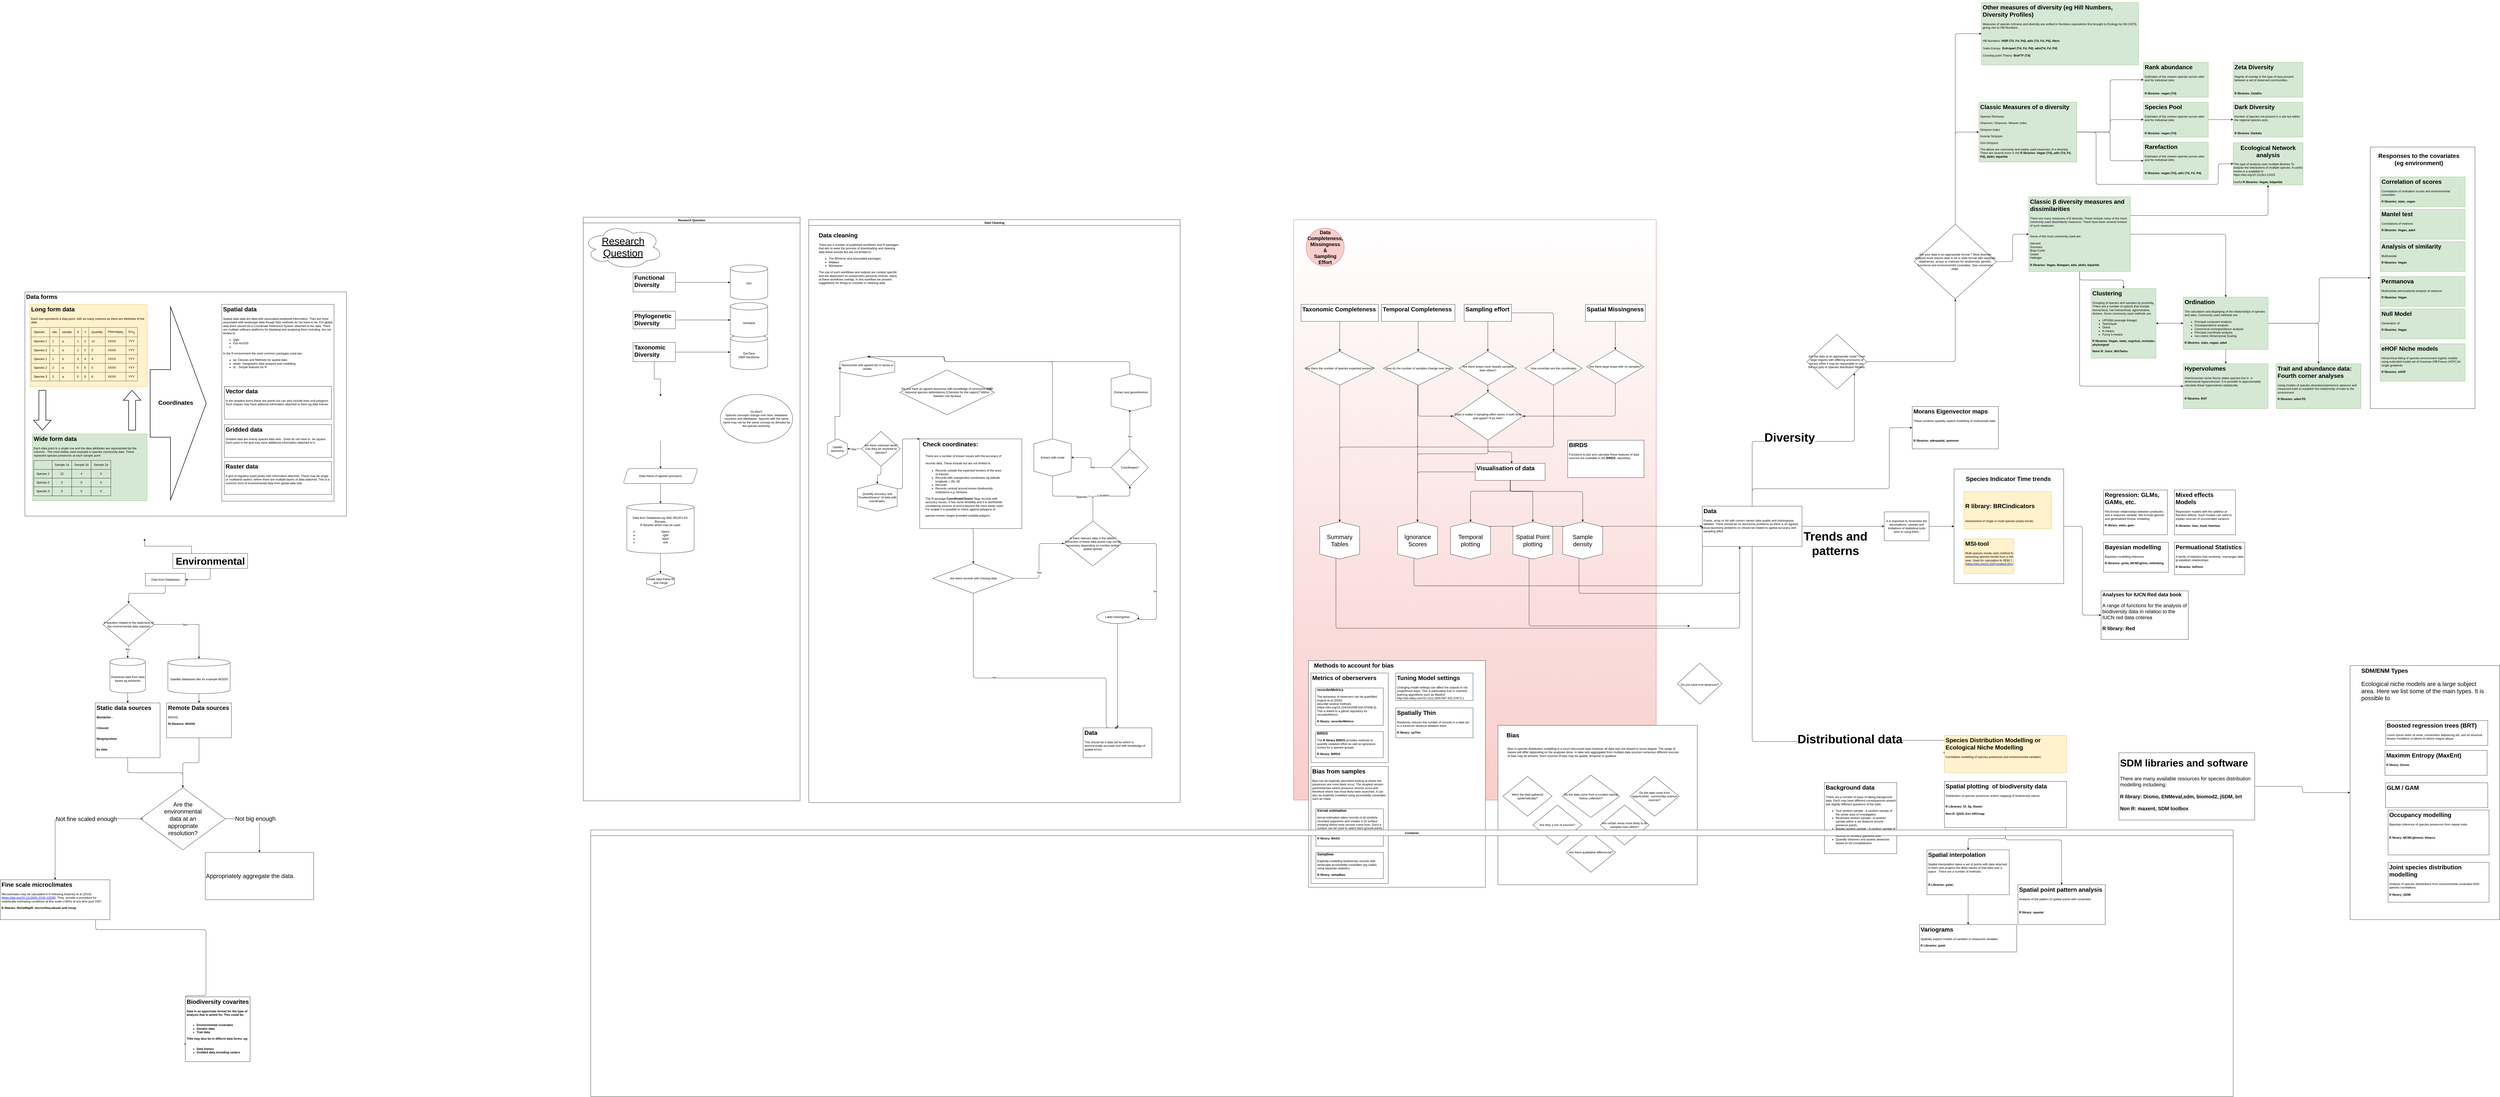 <mxfile version="13.10.0" type="github">
  <diagram id="C5RBs43oDa-KdzZeNtuy" name="Page-1">
    <mxGraphModel dx="5883" dy="3786" grid="1" gridSize="10" guides="1" tooltips="1" connect="1" arrows="1" fold="1" page="1" pageScale="1" pageWidth="3300" pageHeight="2339" math="0" shadow="0">
      <root>
        <mxCell id="WIyWlLk6GJQsqaUBKTNV-0" />
        <mxCell id="WIyWlLk6GJQsqaUBKTNV-1" parent="WIyWlLk6GJQsqaUBKTNV-0" />
        <mxCell id="6e8Cwwr0hj-UMSGpgfXc-20" style="edgeStyle=orthogonalEdgeStyle;rounded=1;orthogonalLoop=1;jettySize=auto;html=1;fontSize=20;entryX=0;entryY=0.5;entryDx=0;entryDy=0;" parent="WIyWlLk6GJQsqaUBKTNV-1" source="hmOcISKYs5yDdYKpSmGY-7" target="K3oOLh2pZVhGYxKfuLFw-37" edge="1">
          <mxGeometry relative="1" as="geometry">
            <mxPoint x="2380" y="3590" as="targetPoint" />
            <Array as="points">
              <mxPoint x="4690" y="1090" />
              <mxPoint x="5240" y="1090" />
            </Array>
          </mxGeometry>
        </mxCell>
        <mxCell id="xw4S7eZGQW3ErX5LzovB-41" value="" style="endArrow=classic;html=1;fontSize=24;edgeStyle=orthogonalEdgeStyle;entryX=0;entryY=0.5;entryDx=0;entryDy=0;exitX=1;exitY=0.5;exitDx=0;exitDy=0;" parent="WIyWlLk6GJQsqaUBKTNV-1" source="hmOcISKYs5yDdYKpSmGY-7" target="nuO9TFtqxaYfnLADoFkb-13" edge="1">
          <mxGeometry width="50" height="50" relative="1" as="geometry">
            <mxPoint x="1510" y="3020" as="sourcePoint" />
            <mxPoint x="1507" y="3330" as="targetPoint" />
            <Array as="points">
              <mxPoint x="5120" y="1241" />
              <mxPoint x="5916" y="1240" />
            </Array>
          </mxGeometry>
        </mxCell>
        <mxCell id="xw4S7eZGQW3ErX5LzovB-45" value="&lt;font style=&quot;font-size: 48px&quot;&gt;&lt;b&gt;Trends and&lt;br&gt;patterns&lt;/b&gt;&lt;/font&gt;" style="edgeLabel;html=1;align=center;verticalAlign=middle;resizable=0;points=[];fontSize=24;" parent="xw4S7eZGQW3ErX5LzovB-41" vertex="1" connectable="0">
          <mxGeometry x="0.285" y="-2" relative="1" as="geometry">
            <mxPoint x="-78.24" y="67.07" as="offset" />
          </mxGeometry>
        </mxCell>
        <mxCell id="xw4S7eZGQW3ErX5LzovB-42" value="" style="endArrow=classic;html=1;fontSize=24;edgeStyle=orthogonalEdgeStyle;exitX=0.5;exitY=1;exitDx=0;exitDy=0;entryX=0;entryY=0.5;entryDx=0;entryDy=0;" parent="WIyWlLk6GJQsqaUBKTNV-1" source="hmOcISKYs5yDdYKpSmGY-7" target="w-YvjRMWvmcFSU0H_ef8-31" edge="1">
          <mxGeometry width="50" height="50" relative="1" as="geometry">
            <mxPoint x="1510" y="3020" as="sourcePoint" />
            <mxPoint x="2540" y="3060" as="targetPoint" />
            <Array as="points">
              <mxPoint x="4690" y="2105" />
              <mxPoint x="5090" y="2105" />
              <mxPoint x="5090" y="2100" />
              <mxPoint x="5780" y="2100" />
              <mxPoint x="5780" y="2105" />
            </Array>
          </mxGeometry>
        </mxCell>
        <mxCell id="xw4S7eZGQW3ErX5LzovB-44" value="&lt;div&gt;&lt;span style=&quot;background-color: rgb(255 , 255 , 255)&quot;&gt;&lt;b&gt;&lt;font style=&quot;font-size: 48px&quot;&gt;Distributional data&lt;/font&gt;&lt;/b&gt;&lt;/span&gt;&lt;/div&gt;" style="edgeLabel;html=1;align=center;verticalAlign=middle;resizable=0;points=[];fontSize=24;" parent="xw4S7eZGQW3ErX5LzovB-42" vertex="1" connectable="0">
          <mxGeometry x="-0.006" y="4" relative="1" as="geometry">
            <mxPoint x="56.38" y="-6.2" as="offset" />
          </mxGeometry>
        </mxCell>
        <mxCell id="kHVZ-IwuB8bhGgUG1t6H-37" value="" style="endArrow=classic;html=1;fontSize=24;edgeStyle=orthogonalEdgeStyle;exitX=0.5;exitY=0;exitDx=0;exitDy=0;" parent="WIyWlLk6GJQsqaUBKTNV-1" source="hmOcISKYs5yDdYKpSmGY-7" target="6e8Cwwr0hj-UMSGpgfXc-10" edge="1">
          <mxGeometry width="50" height="50" relative="1" as="geometry">
            <mxPoint x="1510" y="3020" as="sourcePoint" />
            <mxPoint x="1180" y="3060" as="targetPoint" />
            <Array as="points">
              <mxPoint x="4690" y="900" />
              <mxPoint x="5100" y="900" />
            </Array>
          </mxGeometry>
        </mxCell>
        <mxCell id="kHVZ-IwuB8bhGgUG1t6H-38" value="&lt;div&gt;&lt;b&gt;&lt;font style=&quot;font-size: 48px&quot;&gt;Diversity&lt;/font&gt;&lt;/b&gt;&lt;/div&gt;&lt;div&gt;&lt;b&gt;&lt;font style=&quot;font-size: 24px&quot;&gt;&lt;br&gt;&lt;/font&gt;&lt;/b&gt;&lt;/div&gt;" style="edgeLabel;html=1;align=center;verticalAlign=middle;resizable=0;points=[];fontSize=24;" parent="kHVZ-IwuB8bhGgUG1t6H-37" vertex="1" connectable="0">
          <mxGeometry x="-0.129" y="1" relative="1" as="geometry">
            <mxPoint x="-1" as="offset" />
          </mxGeometry>
        </mxCell>
        <mxCell id="6e8Cwwr0hj-UMSGpgfXc-7" value="&lt;h1 style=&quot;font-size: 20px&quot;&gt;Analyses for IUCN Red data book &lt;br&gt;&lt;/h1&gt;&lt;p style=&quot;font-size: 20px&quot;&gt;A range of functions for the analysis of biodiversity data in relation to the IUCN red data criterea&lt;/p&gt;&lt;p style=&quot;font-size: 20px&quot;&gt;&lt;b&gt;R library: Red&lt;/b&gt;&lt;br&gt;&lt;/p&gt;" style="text;html=1;fillColor=none;spacing=5;spacingTop=-20;whiteSpace=wrap;overflow=hidden;rounded=0;fontSize=20;strokeColor=#000000;" parent="WIyWlLk6GJQsqaUBKTNV-1" vertex="1">
          <mxGeometry x="6090" y="1500" width="350" height="195" as="geometry" />
        </mxCell>
        <mxCell id="6e8Cwwr0hj-UMSGpgfXc-29" style="edgeStyle=orthogonalEdgeStyle;rounded=1;orthogonalLoop=1;jettySize=auto;html=1;entryX=0;entryY=0.5;entryDx=0;entryDy=0;fontSize=20;" parent="WIyWlLk6GJQsqaUBKTNV-1" source="6e8Cwwr0hj-UMSGpgfXc-5" target="6e8Cwwr0hj-UMSGpgfXc-7" edge="1">
          <mxGeometry relative="1" as="geometry" />
        </mxCell>
        <mxCell id="Vn1AuMzDJVdrEZINoW1q-0" value="" style="group" parent="WIyWlLk6GJQsqaUBKTNV-1" vertex="1" connectable="0">
          <mxGeometry x="-2240" y="300" width="1290" height="900" as="geometry" />
        </mxCell>
        <mxCell id="K3oOLh2pZVhGYxKfuLFw-12" value="&lt;h1&gt;Data forms&lt;br&gt;&lt;/h1&gt;&lt;p&gt;&lt;br&gt;&lt;/p&gt;" style="text;html=1;spacing=5;spacingTop=-20;whiteSpace=wrap;overflow=hidden;rounded=0;fillColor=#ffffff;strokeColor=#000000;" parent="Vn1AuMzDJVdrEZINoW1q-0" vertex="1">
          <mxGeometry width="1290" height="900" as="geometry" />
        </mxCell>
        <mxCell id="K3oOLh2pZVhGYxKfuLFw-11" value="&lt;h1&gt;Wide form data&lt;br&gt;&lt;/h1&gt;&lt;p&gt;Each data point is a single row and the data attributes are represented byt the columns . The most widely used example is species community data. These represent species presences at each sample point&lt;/p&gt;&lt;p&gt;&lt;/p&gt;&lt;table style=&quot;border: 1px solid rgb(0 , 0 , 0) ; border-collapse: collapse&quot; cellpadding=&quot;10&quot; border=&quot;1&quot;&gt;&lt;tbody&gt;&lt;tr&gt;&lt;td align=&quot;center&quot;&gt;&lt;br&gt;&lt;/td&gt;&lt;td align=&quot;center&quot;&gt;Sample 1a&lt;br&gt;&lt;/td&gt;&lt;td align=&quot;center&quot;&gt;Sample 1b&lt;br&gt;&lt;/td&gt;&lt;td style=&quot;border-collapse: collapse&quot; align=&quot;center&quot;&gt;Sample 2a&lt;br&gt;&lt;/td&gt;&lt;/tr&gt;&lt;tr&gt;&lt;td align=&quot;center&quot;&gt;Species 1&lt;br&gt;&lt;/td&gt;&lt;td align=&quot;center&quot;&gt;12&lt;br&gt;&lt;/td&gt;&lt;td align=&quot;center&quot;&gt;4&lt;br&gt;&lt;/td&gt;&lt;td align=&quot;center&quot;&gt;0&lt;br&gt;&lt;/td&gt;&lt;/tr&gt;&lt;tr&gt;&lt;td align=&quot;center&quot;&gt;Species 2&lt;br&gt;&lt;/td&gt;&lt;td align=&quot;center&quot;&gt;2&lt;br&gt;&lt;/td&gt;&lt;td align=&quot;center&quot;&gt;0&lt;br&gt;&lt;/td&gt;&lt;td align=&quot;center&quot;&gt;5&lt;br&gt;&lt;/td&gt;&lt;/tr&gt;&lt;tr&gt;&lt;td align=&quot;center&quot;&gt;Species 3&lt;br&gt;&lt;/td&gt;&lt;td align=&quot;center&quot;&gt;0&lt;br&gt;&lt;/td&gt;&lt;td align=&quot;center&quot;&gt;0&lt;br&gt;&lt;/td&gt;&lt;td align=&quot;center&quot;&gt;6&lt;br&gt;&lt;/td&gt;&lt;/tr&gt;&lt;/tbody&gt;&lt;/table&gt;&lt;br&gt;&lt;p&gt;&lt;/p&gt;" style="text;html=1;spacing=5;spacingTop=-20;whiteSpace=wrap;overflow=hidden;rounded=0;fillColor=#d5e8d4;strokeColor=#82b366;" parent="Vn1AuMzDJVdrEZINoW1q-0" vertex="1">
          <mxGeometry x="30" y="570" width="460" height="268.79" as="geometry" />
        </mxCell>
        <mxCell id="K3oOLh2pZVhGYxKfuLFw-13" value="&lt;h1&gt;Long form data&lt;br&gt;&lt;/h1&gt;&lt;p&gt;Each row represents a data point, with as many columns as there are attributes of the data&lt;/p&gt;&lt;table style=&quot;border: 1px solid rgb(51 , 51 , 51) ; border-collapse: collapse&quot; cellpadding=&quot;10&quot; border=&quot;1&quot;&gt;&lt;tbody&gt;&lt;tr&gt;&lt;td&gt;Species&lt;br&gt;&lt;/td&gt;&lt;td&gt;site&lt;br&gt;&lt;/td&gt;&lt;td&gt;sample&lt;br&gt;&lt;/td&gt;&lt;td&gt;X&lt;/td&gt;&lt;td&gt;Y&lt;/td&gt;&lt;td&gt;Quantity&lt;/td&gt;&lt;td&gt;Phenotype&lt;sub&gt;ij&lt;/sub&gt;&lt;br&gt;&lt;/td&gt;&lt;td&gt;Env&lt;sub&gt;ij&lt;/sub&gt;&lt;br&gt;&lt;/td&gt;&lt;/tr&gt;&lt;tr&gt;&lt;td&gt;Species 1&lt;br&gt;&lt;/td&gt;&lt;td&gt;1&lt;br&gt;&lt;/td&gt;&lt;td&gt;a&lt;br&gt;&lt;/td&gt;&lt;td&gt;1&lt;br&gt;&lt;/td&gt;&lt;td&gt;2&lt;br&gt;&lt;/td&gt;&lt;td&gt;12&lt;br&gt;&lt;/td&gt;&lt;td&gt;XXXX&lt;br&gt;&lt;/td&gt;&lt;td&gt;YYY&lt;br&gt;&lt;/td&gt;&lt;/tr&gt;&lt;tr&gt;&lt;td&gt;Species 2&lt;br&gt;&lt;/td&gt;&lt;td&gt;1&lt;br&gt;&lt;/td&gt;&lt;td&gt;a&lt;br&gt;&lt;/td&gt;&lt;td&gt;1&lt;br&gt;&lt;/td&gt;&lt;td&gt;2&lt;br&gt;&lt;/td&gt;&lt;td&gt;2&lt;br&gt;&lt;/td&gt;&lt;td&gt;XXXX&lt;br&gt;&lt;/td&gt;&lt;td&gt;YYY&lt;/td&gt;&lt;/tr&gt;&lt;tr&gt;&lt;td&gt;Species 1&lt;br&gt;&lt;/td&gt;&lt;td&gt;1&lt;br&gt;&lt;/td&gt;&lt;td&gt;b&lt;br&gt;&lt;/td&gt;&lt;td&gt;3&lt;br&gt;&lt;/td&gt;&lt;td&gt;4&lt;br&gt;&lt;/td&gt;&lt;td&gt;4&lt;br&gt;&lt;/td&gt;&lt;td&gt;XXXX&lt;br&gt;&lt;/td&gt;&lt;td&gt;YYY&lt;br&gt;&lt;/td&gt;&lt;/tr&gt;&lt;tr&gt;&lt;td&gt;Species 2&lt;br&gt;&lt;/td&gt;&lt;td&gt;2&lt;br&gt;&lt;/td&gt;&lt;td&gt;a&lt;br&gt;&lt;/td&gt;&lt;td&gt;5&lt;br&gt;&lt;/td&gt;&lt;td&gt;6&lt;br&gt;&lt;/td&gt;&lt;td&gt;5&lt;br&gt;&lt;/td&gt;&lt;td&gt;XXXX&lt;br&gt;&lt;/td&gt;&lt;td&gt;YYY&lt;br&gt;&lt;/td&gt;&lt;/tr&gt;&lt;tr&gt;&lt;td&gt;Species 3&lt;br&gt;&lt;/td&gt;&lt;td&gt;2&lt;br&gt;&lt;/td&gt;&lt;td&gt;a&lt;br&gt;&lt;/td&gt;&lt;td&gt;5&lt;br&gt;&lt;/td&gt;&lt;td&gt;6&lt;br&gt;&lt;/td&gt;&lt;td&gt;6&lt;br&gt;&lt;/td&gt;&lt;td&gt;XXXX&lt;br&gt;&lt;/td&gt;&lt;td&gt;YYY&lt;br&gt;&lt;/td&gt;&lt;/tr&gt;&lt;/tbody&gt;&lt;/table&gt;&lt;br&gt;&lt;p&gt;&lt;/p&gt;" style="text;html=1;spacing=5;spacingTop=-20;whiteSpace=wrap;overflow=hidden;rounded=0;fillColor=#fff2cc;strokeColor=#d6b656;" parent="Vn1AuMzDJVdrEZINoW1q-0" vertex="1">
          <mxGeometry x="20" y="50" width="470" height="330" as="geometry" />
        </mxCell>
        <mxCell id="K3oOLh2pZVhGYxKfuLFw-14" value="" style="verticalLabelPosition=bottom;verticalAlign=top;html=1;strokeWidth=2;shape=mxgraph.arrows2.arrow;dy=0.6;dx=40;notch=0;fillColor=#ffffff;rotation=90;" parent="Vn1AuMzDJVdrEZINoW1q-0" vertex="1">
          <mxGeometry x="-10" y="440" width="160" height="70" as="geometry" />
        </mxCell>
        <mxCell id="K3oOLh2pZVhGYxKfuLFw-39" value="" style="verticalLabelPosition=bottom;verticalAlign=top;html=1;strokeWidth=2;shape=mxgraph.arrows2.arrow;dy=0.6;dx=40;notch=0;fillColor=#ffffff;rotation=270;" parent="Vn1AuMzDJVdrEZINoW1q-0" vertex="1">
          <mxGeometry x="350" y="440" width="160" height="70" as="geometry" />
        </mxCell>
        <mxCell id="K3oOLh2pZVhGYxKfuLFw-45" value="" style="group" parent="Vn1AuMzDJVdrEZINoW1q-0" vertex="1" connectable="0">
          <mxGeometry x="790" y="50" width="450" height="790" as="geometry" />
        </mxCell>
        <mxCell id="K3oOLh2pZVhGYxKfuLFw-38" value="&lt;h1&gt;Spatial data&lt;/h1&gt;&lt;div&gt;Spatial data data are data with associated positional information. They are most associated with landscape data though their methods do not have to be. For global data there should be a Coordinate Reference System attached to the data. There are multiple software platforms for displaing and analysing them including, but not limited to:&lt;/div&gt;&lt;div&gt;&lt;ul&gt;&lt;li&gt;Qgis&lt;/li&gt;&lt;li&gt;Esri ArcGIS&lt;/li&gt;&lt;li&gt;&lt;br&gt;&lt;/li&gt;&lt;/ul&gt;&lt;/div&gt;&lt;p&gt;In the R environment the most common packages used are:&lt;/p&gt;&lt;ul&gt;&lt;li&gt;sp: Classes and Methods for spatial data&lt;br&gt;&lt;/li&gt;&lt;li&gt;raster: Geographic data analysis and modelling&lt;br&gt;&lt;/li&gt;&lt;li&gt;sf: : Simple features for R&lt;br&gt;&lt;/li&gt;&lt;/ul&gt;" style="text;html=1;spacing=5;spacingTop=-20;whiteSpace=wrap;overflow=hidden;rounded=0;fillColor=#ffffff;strokeColor=#000000;" parent="K3oOLh2pZVhGYxKfuLFw-45" vertex="1">
          <mxGeometry width="450" height="790.0" as="geometry" />
        </mxCell>
        <mxCell id="K3oOLh2pZVhGYxKfuLFw-42" value="&lt;h1&gt;Vector data &lt;br&gt;&lt;/h1&gt;&lt;p&gt;In the simplest forms these are points but can also include lines and polygons. Such shapes may have aditional information attached to them eg data frames&lt;br&gt;&lt;/p&gt;" style="text;html=1;spacing=5;spacingTop=-20;whiteSpace=wrap;overflow=hidden;rounded=0;fillColor=#ffffff;strokeColor=#000000;" parent="K3oOLh2pZVhGYxKfuLFw-45" vertex="1">
          <mxGeometry x="10" y="329.167" width="430" height="131.667" as="geometry" />
        </mxCell>
        <mxCell id="K3oOLh2pZVhGYxKfuLFw-43" value="&lt;h1&gt;Gridded data&lt;br&gt;&lt;/h1&gt;&lt;p&gt;Gridded data are evenly spaced data sets . Grids do not have to&amp;nbsp; be square. Each point in the grid may have additional information attached to it.&lt;br&gt;&lt;/p&gt;" style="text;html=1;spacing=5;spacingTop=-20;whiteSpace=wrap;overflow=hidden;rounded=0;fillColor=#ffffff;strokeColor=#000000;" parent="K3oOLh2pZVhGYxKfuLFw-45" vertex="1">
          <mxGeometry x="10" y="482.778" width="430" height="131.667" as="geometry" />
        </mxCell>
        <mxCell id="K3oOLh2pZVhGYxKfuLFw-44" value="&lt;h1&gt;Raster data&lt;br&gt;&lt;/h1&gt;&lt;p&gt;A grid of regulalry sized pixals with information attached. These may be single or multiband rasters, where there are multiple layers of data atatched. This is a common form of environmental data from global data sets.&lt;br&gt;&lt;/p&gt;" style="text;html=1;spacing=5;spacingTop=-20;whiteSpace=wrap;overflow=hidden;rounded=0;fillColor=#ffffff;strokeColor=#000000;" parent="K3oOLh2pZVhGYxKfuLFw-45" vertex="1">
          <mxGeometry x="10" y="630.98" width="430" height="131.667" as="geometry" />
        </mxCell>
        <mxCell id="K3oOLh2pZVhGYxKfuLFw-48" value="" style="verticalLabelPosition=bottom;verticalAlign=top;html=1;strokeWidth=2;shape=mxgraph.arrows2.arrow;dy=0.65;dx=143.32;notch=0;fillColor=#ffffff;rotation=270;direction=south;" parent="Vn1AuMzDJVdrEZINoW1q-0" vertex="1">
          <mxGeometry x="227.5" y="335" width="775" height="225" as="geometry" />
        </mxCell>
        <mxCell id="K3oOLh2pZVhGYxKfuLFw-49" value="Coordinates" style="text;html=1;strokeColor=none;fillColor=none;align=center;verticalAlign=middle;whiteSpace=wrap;rounded=0;fontSize=24;fontStyle=1" parent="Vn1AuMzDJVdrEZINoW1q-0" vertex="1">
          <mxGeometry x="550" y="415" width="110" height="60" as="geometry" />
        </mxCell>
        <mxCell id="yJk_V7Hbr1PSN4Hg7ylu-1" value="" style="group" vertex="1" connectable="0" parent="WIyWlLk6GJQsqaUBKTNV-1">
          <mxGeometry x="-2339" y="1350" width="1257.5" height="2040" as="geometry" />
        </mxCell>
        <mxCell id="hmOcISKYs5yDdYKpSmGY-36" value="&lt;h1&gt;Fine scale microclimates&lt;br&gt;&lt;/h1&gt;&lt;p&gt;Microclimates may be calculated in R following Kearney et al (2019) (&lt;a href=&quot;https://doi.org/10.111/2041-210X.13330&quot;&gt;https://doi.org/10.111/2041-210X.13330&lt;/a&gt;). They&amp;nbsp; provide a procedure for realistically estimating conditions at fine scale (&amp;lt;30m) at any time post 1957. &lt;br&gt;&lt;/p&gt;&lt;p&gt;&lt;b&gt;R libaries: N&lt;span class=&quot;smallCaps&quot;&gt;iche&lt;/span&gt;M&lt;span class=&quot;smallCaps&quot;&gt;ap&lt;/span&gt;R, &lt;span class=&quot;smallCaps&quot;&gt;microclima,&lt;/span&gt;&lt;span class=&quot;smallCaps&quot;&gt;elevatr and &lt;/span&gt;&lt;span class=&quot;smallCaps&quot;&gt;rncep&lt;/span&gt;&lt;/b&gt; &lt;/p&gt;" style="text;html=1;spacing=5;spacingTop=-20;whiteSpace=wrap;overflow=hidden;rounded=0;fillColor=#ffffff;strokeColor=#000000;" parent="yJk_V7Hbr1PSN4Hg7ylu-1" vertex="1">
          <mxGeometry y="1310" width="440" height="160" as="geometry" />
        </mxCell>
        <mxCell id="mfQDYrMZqN6Y804PRQHQ-65" style="edgeStyle=orthogonalEdgeStyle;rounded=1;orthogonalLoop=1;jettySize=auto;html=1;entryX=0;entryY=0.75;entryDx=0;entryDy=0;fontSize=24;" parent="yJk_V7Hbr1PSN4Hg7ylu-1" source="hmOcISKYs5yDdYKpSmGY-36" target="mfQDYrMZqN6Y804PRQHQ-61" edge="1">
          <mxGeometry relative="1" as="geometry">
            <Array as="points">
              <mxPoint x="382.5" y="1510" />
              <mxPoint x="825.5" y="1510" />
              <mxPoint x="825.5" y="1775" />
            </Array>
          </mxGeometry>
        </mxCell>
        <mxCell id="i0vj7bkVoeIxhTv1__Wb-45" value="A question related to the staticness of the environmental data required" style="rhombus;whiteSpace=wrap;html=1;labelBackgroundColor=none;strokeColor=#000000;fillColor=#ffffff;gradientColor=none;fontSize=12;" parent="yJk_V7Hbr1PSN4Hg7ylu-1" vertex="1">
          <mxGeometry x="412.5" y="200" width="205" height="170" as="geometry" />
        </mxCell>
        <mxCell id="i0vj7bkVoeIxhTv1__Wb-46" value="Satellite databases like for example MODIS" style="shape=cylinder3;whiteSpace=wrap;html=1;boundedLbl=1;backgroundOutline=1;size=15;labelBackgroundColor=none;strokeColor=#000000;fillColor=#ffffff;gradientColor=none;fontSize=12;" parent="yJk_V7Hbr1PSN4Hg7ylu-1" vertex="1">
          <mxGeometry x="672.5" y="422.57" width="250" height="140" as="geometry" />
        </mxCell>
        <mxCell id="i0vj7bkVoeIxhTv1__Wb-48" style="edgeStyle=orthogonalEdgeStyle;rounded=0;orthogonalLoop=1;jettySize=auto;html=1;entryX=0.5;entryY=0;entryDx=0;entryDy=0;entryPerimeter=0;fontSize=12;" parent="yJk_V7Hbr1PSN4Hg7ylu-1" source="i0vj7bkVoeIxhTv1__Wb-45" target="i0vj7bkVoeIxhTv1__Wb-46" edge="1">
          <mxGeometry x="219.5" as="geometry" />
        </mxCell>
        <mxCell id="i0vj7bkVoeIxhTv1__Wb-50" value="Yes" style="edgeLabel;html=1;align=center;verticalAlign=middle;resizable=0;points=[];fontSize=12;" parent="i0vj7bkVoeIxhTv1__Wb-48" vertex="1" connectable="0">
          <mxGeometry x="-0.231" y="-1" relative="1" as="geometry">
            <mxPoint as="offset" />
          </mxGeometry>
        </mxCell>
        <mxCell id="i0vj7bkVoeIxhTv1__Wb-53" value="Download data from data bases eg worldclim" style="shape=cylinder3;whiteSpace=wrap;html=1;boundedLbl=1;backgroundOutline=1;size=15;labelBackgroundColor=none;strokeColor=#000000;fillColor=#ffffff;gradientColor=none;fontSize=12;" parent="yJk_V7Hbr1PSN4Hg7ylu-1" vertex="1">
          <mxGeometry x="440" y="420" width="142.5" height="140" as="geometry" />
        </mxCell>
        <mxCell id="i0vj7bkVoeIxhTv1__Wb-54" style="edgeStyle=orthogonalEdgeStyle;rounded=0;orthogonalLoop=1;jettySize=auto;html=1;entryX=0.5;entryY=0;entryDx=0;entryDy=0;entryPerimeter=0;fontSize=12;" parent="yJk_V7Hbr1PSN4Hg7ylu-1" source="i0vj7bkVoeIxhTv1__Wb-45" target="i0vj7bkVoeIxhTv1__Wb-53" edge="1">
          <mxGeometry x="219.5" as="geometry" />
        </mxCell>
        <mxCell id="i0vj7bkVoeIxhTv1__Wb-58" value="No" style="edgeLabel;html=1;align=center;verticalAlign=middle;resizable=0;points=[];fontSize=12;" parent="i0vj7bkVoeIxhTv1__Wb-54" vertex="1" connectable="0">
          <mxGeometry x="-0.46" y="-4" relative="1" as="geometry">
            <mxPoint as="offset" />
          </mxGeometry>
        </mxCell>
        <mxCell id="w-YvjRMWvmcFSU0H_ef8-7" value="" style="endArrow=classic;html=1;edgeStyle=orthogonalEdgeStyle;entryX=0.5;entryY=0;entryDx=0;entryDy=0;exitX=0.5;exitY=1;exitDx=0;exitDy=0;" parent="yJk_V7Hbr1PSN4Hg7ylu-1" source="w-YvjRMWvmcFSU0H_ef8-9" target="i0vj7bkVoeIxhTv1__Wb-45" edge="1">
          <mxGeometry x="219.5" width="50" height="50" as="geometry">
            <mxPoint x="742.5" y="-60" as="sourcePoint" />
            <mxPoint x="1022.5" y="140" as="targetPoint" />
            <Array as="points">
              <mxPoint x="662.5" y="160" />
              <mxPoint x="515.5" y="160" />
            </Array>
          </mxGeometry>
        </mxCell>
        <mxCell id="w-YvjRMWvmcFSU0H_ef8-9" value="Data from Databases" style="text;html=1;align=center;verticalAlign=middle;whiteSpace=wrap;rounded=0;fontSize=12;fillColor=#ffffff;strokeColor=#000000;" parent="yJk_V7Hbr1PSN4Hg7ylu-1" vertex="1">
          <mxGeometry x="582.5" y="80" width="160" height="50" as="geometry" />
        </mxCell>
        <mxCell id="kHVZ-IwuB8bhGgUG1t6H-5" value="&lt;h1 style=&quot;font-size: 40px&quot;&gt;&lt;font style=&quot;font-size: 40px&quot;&gt;Environmental &lt;br&gt;&lt;/font&gt;&lt;/h1&gt;" style="rounded=0;whiteSpace=wrap;html=1;labelBackgroundColor=none;strokeColor=#000000;fillColor=#ffffff;gradientColor=#ffffff;fontSize=12;" parent="yJk_V7Hbr1PSN4Hg7ylu-1" vertex="1">
          <mxGeometry x="692.5" width="300" height="60" as="geometry" />
        </mxCell>
        <mxCell id="kHVZ-IwuB8bhGgUG1t6H-8" style="edgeStyle=orthogonalEdgeStyle;rounded=1;orthogonalLoop=1;jettySize=auto;html=1;entryX=1;entryY=0.5;entryDx=0;entryDy=0;" parent="yJk_V7Hbr1PSN4Hg7ylu-1" source="kHVZ-IwuB8bhGgUG1t6H-5" target="w-YvjRMWvmcFSU0H_ef8-9" edge="1">
          <mxGeometry x="219.5" as="geometry" />
        </mxCell>
        <mxCell id="sg-I6Dr9140E_a6tFQ04-0" value="&lt;h1&gt;Remote Data sources&lt;br&gt;&lt;/h1&gt;&lt;p&gt;MODIS.&lt;/p&gt;&lt;p&gt;&lt;b&gt;Rl libraries: MODIS&lt;/b&gt;&lt;br&gt;&lt;/p&gt;" style="text;html=1;spacing=5;spacingTop=-20;whiteSpace=wrap;overflow=hidden;rounded=0;fillColor=#ffffff;strokeColor=#000000;" parent="yJk_V7Hbr1PSN4Hg7ylu-1" vertex="1">
          <mxGeometry x="667.5" y="600" width="260" height="140" as="geometry" />
        </mxCell>
        <mxCell id="Ht7DqxaqcuQZNmXZxaJC-1" style="edgeStyle=orthogonalEdgeStyle;rounded=0;orthogonalLoop=1;jettySize=auto;html=1;" parent="yJk_V7Hbr1PSN4Hg7ylu-1" source="i0vj7bkVoeIxhTv1__Wb-46" target="sg-I6Dr9140E_a6tFQ04-0" edge="1">
          <mxGeometry x="219.5" as="geometry" />
        </mxCell>
        <mxCell id="sg-I6Dr9140E_a6tFQ04-1" value="&lt;h1&gt;Static data sources&lt;br&gt;&lt;/h1&gt;&lt;div&gt;&lt;b&gt;Worldclim - &lt;br&gt;&lt;/b&gt;&lt;/div&gt;&lt;div&gt;&lt;b&gt;&lt;br&gt;&lt;/b&gt;&lt;/div&gt;&lt;div&gt;&lt;br&gt;&lt;div&gt;&lt;b&gt;Climond&lt;/b&gt;&lt;/div&gt;&lt;div&gt;&lt;b&gt;&lt;br&gt;&lt;br&gt;&lt;/b&gt;&lt;/div&gt;&lt;/div&gt;&lt;div&gt;&lt;b&gt;Skogstyrelsen&lt;/b&gt;&lt;/div&gt;&lt;div&gt;&lt;b&gt;&lt;br&gt;&lt;/b&gt;&lt;/div&gt;&lt;br&gt;&lt;div&gt;&lt;b&gt;Eu data&lt;/b&gt;&lt;/div&gt;&lt;div&gt;&lt;b&gt;&lt;br&gt;&lt;/b&gt;&lt;/div&gt;&lt;div&gt;&lt;b&gt;&lt;br&gt;&lt;/b&gt;&lt;/div&gt;" style="text;html=1;spacing=5;spacingTop=-20;whiteSpace=wrap;overflow=hidden;rounded=0;fillColor=#ffffff;strokeColor=#000000;" parent="yJk_V7Hbr1PSN4Hg7ylu-1" vertex="1">
          <mxGeometry x="381.25" y="600" width="260" height="220" as="geometry" />
        </mxCell>
        <mxCell id="Ht7DqxaqcuQZNmXZxaJC-0" style="edgeStyle=orthogonalEdgeStyle;rounded=0;orthogonalLoop=1;jettySize=auto;html=1;" parent="yJk_V7Hbr1PSN4Hg7ylu-1" source="i0vj7bkVoeIxhTv1__Wb-53" target="sg-I6Dr9140E_a6tFQ04-1" edge="1">
          <mxGeometry x="219.5" as="geometry" />
        </mxCell>
        <mxCell id="hmOcISKYs5yDdYKpSmGY-14" value="" style="group" parent="yJk_V7Hbr1PSN4Hg7ylu-1" vertex="1" connectable="0">
          <mxGeometry x="562.5" y="940" width="340" height="250" as="geometry" />
        </mxCell>
        <mxCell id="hmOcISKYs5yDdYKpSmGY-12" value="A" style="rhombus;whiteSpace=wrap;html=1;align=left;" parent="hmOcISKYs5yDdYKpSmGY-14" vertex="1">
          <mxGeometry width="340" height="250" as="geometry" />
        </mxCell>
        <mxCell id="hmOcISKYs5yDdYKpSmGY-13" value="Are the environmental data at an appropriate resolution?" style="text;html=1;strokeColor=none;fillColor=none;align=center;verticalAlign=middle;whiteSpace=wrap;rounded=0;fontSize=24;" parent="hmOcISKYs5yDdYKpSmGY-14" vertex="1">
          <mxGeometry x="105" y="115" width="130" height="20" as="geometry" />
        </mxCell>
        <mxCell id="hmOcISKYs5yDdYKpSmGY-16" style="edgeStyle=orthogonalEdgeStyle;rounded=1;orthogonalLoop=1;jettySize=auto;html=1;fontSize=24;" parent="yJk_V7Hbr1PSN4Hg7ylu-1" source="sg-I6Dr9140E_a6tFQ04-0" target="hmOcISKYs5yDdYKpSmGY-12" edge="1">
          <mxGeometry x="219.5" as="geometry" />
        </mxCell>
        <mxCell id="hmOcISKYs5yDdYKpSmGY-20" value="Appropriately aggregate the data. " style="rounded=0;whiteSpace=wrap;html=1;fontSize=24;align=left;" parent="yJk_V7Hbr1PSN4Hg7ylu-1" vertex="1">
          <mxGeometry x="822.5" y="1200" width="435" height="190" as="geometry" />
        </mxCell>
        <mxCell id="hmOcISKYs5yDdYKpSmGY-23" style="edgeStyle=orthogonalEdgeStyle;rounded=1;orthogonalLoop=1;jettySize=auto;html=1;fontSize=24;entryX=0.5;entryY=0;entryDx=0;entryDy=0;" parent="yJk_V7Hbr1PSN4Hg7ylu-1" source="hmOcISKYs5yDdYKpSmGY-12" target="hmOcISKYs5yDdYKpSmGY-20" edge="1">
          <mxGeometry x="219.5" as="geometry">
            <mxPoint x="1212.5" y="1140" as="targetPoint" />
            <Array as="points">
              <mxPoint x="1040.5" y="1065" />
            </Array>
          </mxGeometry>
        </mxCell>
        <mxCell id="hmOcISKYs5yDdYKpSmGY-24" value="Not big enough" style="edgeLabel;html=1;align=center;verticalAlign=middle;resizable=0;points=[];fontSize=24;" parent="hmOcISKYs5yDdYKpSmGY-23" vertex="1" connectable="0">
          <mxGeometry x="-0.112" relative="1" as="geometry">
            <mxPoint x="-1" as="offset" />
          </mxGeometry>
        </mxCell>
        <mxCell id="hmOcISKYs5yDdYKpSmGY-25" style="edgeStyle=orthogonalEdgeStyle;rounded=1;orthogonalLoop=1;jettySize=auto;html=1;fontSize=24;entryX=0.5;entryY=0;entryDx=0;entryDy=0;" parent="yJk_V7Hbr1PSN4Hg7ylu-1" source="hmOcISKYs5yDdYKpSmGY-12" target="hmOcISKYs5yDdYKpSmGY-36" edge="1">
          <mxGeometry x="219.5" as="geometry">
            <mxPoint x="272.5" y="1190" as="targetPoint" />
            <Array as="points">
              <mxPoint x="220.5" y="1065" />
            </Array>
          </mxGeometry>
        </mxCell>
        <mxCell id="hmOcISKYs5yDdYKpSmGY-26" value="Not fine scaled enough" style="edgeLabel;html=1;align=center;verticalAlign=middle;resizable=0;points=[];fontSize=24;" parent="hmOcISKYs5yDdYKpSmGY-25" vertex="1" connectable="0">
          <mxGeometry x="-0.263" y="1" relative="1" as="geometry">
            <mxPoint x="-1" as="offset" />
          </mxGeometry>
        </mxCell>
        <mxCell id="mfQDYrMZqN6Y804PRQHQ-61" value="&lt;h1&gt;Biodiversity covarites&lt;br&gt;&lt;/h1&gt;&lt;div&gt;&lt;b&gt;Data in an approriate format for the type of analysis that is aimed for. This could be:&lt;/b&gt;&lt;/div&gt;&lt;div&gt;&lt;b&gt;&lt;br&gt;&lt;/b&gt;&lt;/div&gt;&lt;div&gt;&lt;ul&gt;&lt;li&gt;&lt;b&gt;Enviornmental covariates&lt;/b&gt;&lt;/li&gt;&lt;li&gt;&lt;b&gt;Genetic data&lt;/b&gt;&lt;/li&gt;&lt;li&gt;&lt;b&gt;Trait data&lt;/b&gt;&lt;/li&gt;&lt;/ul&gt;&lt;div&gt;&lt;b&gt;THis may also be in differnt data forms. eg:&lt;/b&gt;&lt;/div&gt;&lt;div&gt;&lt;b&gt;&lt;br&gt;&lt;/b&gt;&lt;/div&gt;&lt;div&gt;&lt;ul&gt;&lt;li&gt;&lt;b&gt;Data frames &lt;br&gt;&lt;/b&gt;&lt;/li&gt;&lt;li&gt;&lt;b&gt;Gridded data including rasters&lt;br&gt;&lt;/b&gt;&lt;/li&gt;&lt;/ul&gt;&lt;/div&gt;&lt;/div&gt;&lt;div&gt;&lt;b&gt;&lt;br&gt;&lt;/b&gt;&lt;/div&gt;" style="text;html=1;spacing=5;spacingTop=-20;whiteSpace=wrap;overflow=hidden;rounded=0;fillColor=#ffffff;strokeColor=#000000;" parent="yJk_V7Hbr1PSN4Hg7ylu-1" vertex="1">
          <mxGeometry x="742.5" y="1780" width="260" height="260" as="geometry" />
        </mxCell>
        <mxCell id="hmOcISKYs5yDdYKpSmGY-15" style="edgeStyle=orthogonalEdgeStyle;rounded=1;orthogonalLoop=1;jettySize=auto;html=1;entryX=0.5;entryY=0;entryDx=0;entryDy=0;fontSize=24;" parent="yJk_V7Hbr1PSN4Hg7ylu-1" source="sg-I6Dr9140E_a6tFQ04-1" target="hmOcISKYs5yDdYKpSmGY-12" edge="1">
          <mxGeometry x="219.5" as="geometry" />
        </mxCell>
        <mxCell id="i0vj7bkVoeIxhTv1__Wb-28" value="" style="group;labelBackgroundColor=none;fillColor=#f8cecc;strokeColor=#b85450;gradientColor=#ffffff;gradientDirection=north;" parent="WIyWlLk6GJQsqaUBKTNV-1" vertex="1" connectable="0">
          <mxGeometry x="2850" y="10" width="1455" height="2330" as="geometry" />
        </mxCell>
        <mxCell id="xw4S7eZGQW3ErX5LzovB-7" value="&lt;h1&gt;Spatial Missingness&lt;br&gt;&lt;/h1&gt;&lt;p&gt;.&lt;/p&gt;" style="text;html=1;spacing=5;spacingTop=-20;whiteSpace=wrap;overflow=hidden;rounded=0;fillColor=#ffffff;strokeColor=#000000;" parent="WIyWlLk6GJQsqaUBKTNV-1" vertex="1">
          <mxGeometry x="4021" y="350.002" width="240" height="68.171" as="geometry" />
        </mxCell>
        <mxCell id="xw4S7eZGQW3ErX5LzovB-8" value="&lt;h1&gt;Temporal Completeness&lt;br&gt;&lt;/h1&gt;" style="text;html=1;spacing=5;spacingTop=-20;whiteSpace=wrap;overflow=hidden;rounded=0;fillColor=#ffffff;strokeColor=#000000;" parent="WIyWlLk6GJQsqaUBKTNV-1" vertex="1">
          <mxGeometry x="3202.5" y="350.002" width="295" height="68.171" as="geometry" />
        </mxCell>
        <mxCell id="xw4S7eZGQW3ErX5LzovB-9" value="&lt;h1&gt;Sampling effort&lt;br&gt;&lt;/h1&gt;&lt;p&gt;&lt;br&gt;&lt;/p&gt;" style="text;html=1;spacing=5;spacingTop=-20;whiteSpace=wrap;overflow=hidden;rounded=0;fillColor=#ffffff;strokeColor=#000000;" parent="WIyWlLk6GJQsqaUBKTNV-1" vertex="1">
          <mxGeometry x="3534.5" y="350.002" width="190" height="68.171" as="geometry" />
        </mxCell>
        <mxCell id="xw4S7eZGQW3ErX5LzovB-22" value="&lt;h1&gt;Taxonomic Completeness&lt;br&gt;&lt;/h1&gt;" style="text;html=1;spacing=5;spacingTop=-20;whiteSpace=wrap;overflow=hidden;rounded=0;fillColor=#ffffff;strokeColor=#000000;" parent="WIyWlLk6GJQsqaUBKTNV-1" vertex="1">
          <mxGeometry x="2880" y="350.002" width="310" height="68.171" as="geometry" />
        </mxCell>
        <mxCell id="K3oOLh2pZVhGYxKfuLFw-23" value="&lt;h1&gt;Visualisation of data&lt;br&gt;&lt;/h1&gt;&lt;p&gt;&lt;br&gt;&lt;/p&gt;" style="text;html=1;spacing=5;spacingTop=-20;whiteSpace=wrap;overflow=hidden;rounded=0;fillColor=#ffffff;strokeColor=#000000;" parent="WIyWlLk6GJQsqaUBKTNV-1" vertex="1">
          <mxGeometry x="3579.09" y="988.3" width="280" height="68.171" as="geometry" />
        </mxCell>
        <mxCell id="K3oOLh2pZVhGYxKfuLFw-60" value="" style="endArrow=classic;html=1;fontSize=24;edgeStyle=orthogonalEdgeStyle;exitX=0.5;exitY=1;exitDx=0;exitDy=0;jumpStyle=arc;jumpSize=9;entryX=0;entryY=0.5;entryDx=0;entryDy=0;" parent="WIyWlLk6GJQsqaUBKTNV-1" source="K3oOLh2pZVhGYxKfuLFw-23" target="hmOcISKYs5yDdYKpSmGY-9" edge="1">
          <mxGeometry x="2504.09" y="402.03" width="50" height="68.171" as="geometry">
            <mxPoint x="3414.09" y="988.3" as="sourcePoint" />
            <mxPoint x="3610" y="1170.562" as="targetPoint" />
            <Array as="points">
              <mxPoint x="3719" y="1099.883" />
              <mxPoint x="3810" y="1099.883" />
            </Array>
          </mxGeometry>
        </mxCell>
        <mxCell id="l_WFNnPwY0MCgCIW6E0b-12" value="Are there large areas with no samples?" style="rhombus;whiteSpace=wrap;html=1;" parent="WIyWlLk6GJQsqaUBKTNV-1" vertex="1">
          <mxGeometry x="4026" y="531.555" width="230" height="136.342" as="geometry" />
        </mxCell>
        <mxCell id="l_WFNnPwY0MCgCIW6E0b-13" style="edgeStyle=orthogonalEdgeStyle;rounded=1;jumpStyle=arc;orthogonalLoop=1;jettySize=auto;html=1;" parent="WIyWlLk6GJQsqaUBKTNV-1" source="xw4S7eZGQW3ErX5LzovB-7" target="l_WFNnPwY0MCgCIW6E0b-12" edge="1">
          <mxGeometry x="2865" y="284.34" as="geometry" />
        </mxCell>
        <mxCell id="l_WFNnPwY0MCgCIW6E0b-14" value="Are there areas more heavily sampled than others? " style="rhombus;whiteSpace=wrap;html=1;" parent="WIyWlLk6GJQsqaUBKTNV-1" vertex="1">
          <mxGeometry x="3514.5" y="538.372" width="230" height="136.342" as="geometry" />
        </mxCell>
        <mxCell id="hmOcISKYs5yDdYKpSmGY-0" style="edgeStyle=orthogonalEdgeStyle;rounded=0;orthogonalLoop=1;jettySize=auto;html=1;" parent="WIyWlLk6GJQsqaUBKTNV-1" source="xw4S7eZGQW3ErX5LzovB-9" target="l_WFNnPwY0MCgCIW6E0b-14" edge="1">
          <mxGeometry x="2865" y="284.34" as="geometry" />
        </mxCell>
        <mxCell id="l_WFNnPwY0MCgCIW6E0b-15" value="How do the number of samples change over time " style="rhombus;whiteSpace=wrap;html=1;" parent="WIyWlLk6GJQsqaUBKTNV-1" vertex="1">
          <mxGeometry x="3210" y="538.372" width="280" height="136.342" as="geometry" />
        </mxCell>
        <mxCell id="l_WFNnPwY0MCgCIW6E0b-20" style="edgeStyle=orthogonalEdgeStyle;rounded=1;jumpStyle=arc;orthogonalLoop=1;jettySize=auto;html=1;" parent="WIyWlLk6GJQsqaUBKTNV-1" source="xw4S7eZGQW3ErX5LzovB-8" target="l_WFNnPwY0MCgCIW6E0b-15" edge="1">
          <mxGeometry x="2865" y="284.34" as="geometry" />
        </mxCell>
        <mxCell id="l_WFNnPwY0MCgCIW6E0b-16" value="Are there the number of species expected present?" style="rhombus;whiteSpace=wrap;html=1;" parent="WIyWlLk6GJQsqaUBKTNV-1" vertex="1">
          <mxGeometry x="2895" y="538.372" width="280" height="136.342" as="geometry" />
        </mxCell>
        <mxCell id="l_WFNnPwY0MCgCIW6E0b-18" style="edgeStyle=orthogonalEdgeStyle;rounded=1;jumpStyle=arc;orthogonalLoop=1;jettySize=auto;html=1;entryX=0.5;entryY=0;entryDx=0;entryDy=0;" parent="WIyWlLk6GJQsqaUBKTNV-1" source="xw4S7eZGQW3ErX5LzovB-22" target="l_WFNnPwY0MCgCIW6E0b-16" edge="1">
          <mxGeometry x="2865" y="284.34" as="geometry" />
        </mxCell>
        <mxCell id="hmOcISKYs5yDdYKpSmGY-2" style="edgeStyle=orthogonalEdgeStyle;rounded=1;orthogonalLoop=1;jettySize=auto;html=1;" parent="WIyWlLk6GJQsqaUBKTNV-1" source="l_WFNnPwY0MCgCIW6E0b-22" edge="1">
          <mxGeometry x="2865" y="284.34" as="geometry">
            <mxPoint x="3725" y="988.3" as="targetPoint" />
          </mxGeometry>
        </mxCell>
        <mxCell id="l_WFNnPwY0MCgCIW6E0b-22" value="Does it matter if sampling effort varies in both time and space? If so how?" style="rhombus;whiteSpace=wrap;html=1;" parent="WIyWlLk6GJQsqaUBKTNV-1" vertex="1">
          <mxGeometry x="3490" y="701.982" width="280" height="193.387" as="geometry" />
        </mxCell>
        <mxCell id="l_WFNnPwY0MCgCIW6E0b-25" style="edgeStyle=orthogonalEdgeStyle;rounded=1;jumpStyle=arc;orthogonalLoop=1;jettySize=auto;html=1;entryX=1;entryY=0.5;entryDx=0;entryDy=0;" parent="WIyWlLk6GJQsqaUBKTNV-1" source="l_WFNnPwY0MCgCIW6E0b-12" target="l_WFNnPwY0MCgCIW6E0b-22" edge="1">
          <mxGeometry x="2865" y="284.34" as="geometry">
            <Array as="points">
              <mxPoint x="4141" y="798.567" />
            </Array>
          </mxGeometry>
        </mxCell>
        <mxCell id="l_WFNnPwY0MCgCIW6E0b-26" style="edgeStyle=orthogonalEdgeStyle;rounded=1;jumpStyle=arc;orthogonalLoop=1;jettySize=auto;html=1;entryX=0.5;entryY=0;entryDx=0;entryDy=0;" parent="WIyWlLk6GJQsqaUBKTNV-1" source="l_WFNnPwY0MCgCIW6E0b-14" target="l_WFNnPwY0MCgCIW6E0b-22" edge="1">
          <mxGeometry x="2865" y="284.34" as="geometry" />
        </mxCell>
        <mxCell id="l_WFNnPwY0MCgCIW6E0b-24" style="edgeStyle=orthogonalEdgeStyle;rounded=1;jumpStyle=arc;orthogonalLoop=1;jettySize=auto;html=1;entryX=0;entryY=0.5;entryDx=0;entryDy=0;" parent="WIyWlLk6GJQsqaUBKTNV-1" source="l_WFNnPwY0MCgCIW6E0b-15" target="l_WFNnPwY0MCgCIW6E0b-22" edge="1">
          <mxGeometry x="2865" y="284.34" as="geometry">
            <Array as="points">
              <mxPoint x="3350" y="798.567" />
            </Array>
          </mxGeometry>
        </mxCell>
        <mxCell id="l_WFNnPwY0MCgCIW6E0b-41" style="edgeStyle=orthogonalEdgeStyle;rounded=1;jumpStyle=arc;orthogonalLoop=1;jettySize=auto;html=1;entryX=0;entryY=0.5;entryDx=0;entryDy=0;" parent="WIyWlLk6GJQsqaUBKTNV-1" target="hmOcISKYs5yDdYKpSmGY-10" edge="1">
          <mxGeometry x="2865" y="284.34" as="geometry">
            <mxPoint x="3720" y="1056.471" as="sourcePoint" />
            <mxPoint x="3892" y="1168.054" as="targetPoint" />
            <Array as="points">
              <mxPoint x="3720" y="1101.246" />
              <mxPoint x="4010" y="1101.246" />
            </Array>
          </mxGeometry>
        </mxCell>
        <mxCell id="hmOcISKYs5yDdYKpSmGY-7" value="&lt;h1&gt;Data&lt;/h1&gt;&lt;div&gt;Frame, array or list with correct names data quality and missingness labelled. There should be no taxonomic problems as there is an agreed, local taxonomy problems no should be related to spatial accuracy and sampling effort&lt;br&gt;&lt;/div&gt;" style="text;html=1;spacing=5;spacingTop=-20;whiteSpace=wrap;overflow=hidden;rounded=0;fillColor=#ffffff;strokeColor=#000000;" parent="WIyWlLk6GJQsqaUBKTNV-1" vertex="1">
          <mxGeometry x="4490" y="1159.996" width="400" height="161.824" as="geometry" />
        </mxCell>
        <mxCell id="mfQDYrMZqN6Y804PRQHQ-5" style="edgeStyle=orthogonalEdgeStyle;rounded=1;orthogonalLoop=1;jettySize=auto;html=1;entryX=0;entryY=0.5;entryDx=0;entryDy=0;" parent="WIyWlLk6GJQsqaUBKTNV-1" source="hmOcISKYs5yDdYKpSmGY-8" target="hmOcISKYs5yDdYKpSmGY-7" edge="1">
          <mxGeometry x="2850" y="10" as="geometry">
            <Array as="points">
              <mxPoint x="3545" y="1248" />
              <mxPoint x="3485" y="1248" />
              <mxPoint x="3485" y="1641" />
            </Array>
          </mxGeometry>
        </mxCell>
        <mxCell id="hmOcISKYs5yDdYKpSmGY-8" value="&lt;font style=&quot;font-size: 24px&quot;&gt;Temporal plotting&lt;/font&gt;" style="shape=hexagon;perimeter=hexagonPerimeter2;whiteSpace=wrap;html=1;fixedSize=1;rounded=0;labelBackgroundColor=none;strokeColor=#000000;fillColor=#ffffff;gradientColor=#ffffff;fontSize=12;direction=south;" parent="WIyWlLk6GJQsqaUBKTNV-1" vertex="1">
          <mxGeometry x="3480" y="1222.59" width="160" height="149.976" as="geometry" />
        </mxCell>
        <mxCell id="hmOcISKYs5yDdYKpSmGY-4" style="edgeStyle=orthogonalEdgeStyle;rounded=1;orthogonalLoop=1;jettySize=auto;html=1;entryX=0;entryY=0.5;entryDx=0;entryDy=0;" parent="WIyWlLk6GJQsqaUBKTNV-1" source="K3oOLh2pZVhGYxKfuLFw-23" target="hmOcISKYs5yDdYKpSmGY-8" edge="1">
          <mxGeometry x="2865" y="284.34" as="geometry">
            <mxPoint x="3300" y="1170.562" as="targetPoint" />
            <Array as="points">
              <mxPoint x="3719" y="1099.883" />
              <mxPoint x="3560" y="1099.883" />
            </Array>
          </mxGeometry>
        </mxCell>
        <mxCell id="mfQDYrMZqN6Y804PRQHQ-6" style="edgeStyle=orthogonalEdgeStyle;rounded=1;orthogonalLoop=1;jettySize=auto;html=1;" parent="WIyWlLk6GJQsqaUBKTNV-1" source="hmOcISKYs5yDdYKpSmGY-9" edge="1">
          <mxGeometry x="2850" y="10" as="geometry">
            <Array as="points">
              <mxPoint x="3795" y="1641" />
            </Array>
            <mxPoint x="4440" y="1641" as="targetPoint" />
          </mxGeometry>
        </mxCell>
        <mxCell id="hmOcISKYs5yDdYKpSmGY-9" value="&lt;font style=&quot;font-size: 24px&quot;&gt;Spatial Point plotting&lt;/font&gt;" style="shape=hexagon;perimeter=hexagonPerimeter2;whiteSpace=wrap;html=1;fixedSize=1;rounded=0;labelBackgroundColor=none;strokeColor=#000000;fillColor=#ffffff;gradientColor=#ffffff;fontSize=12;direction=south;" parent="WIyWlLk6GJQsqaUBKTNV-1" vertex="1">
          <mxGeometry x="3730" y="1222.59" width="160" height="149.976" as="geometry" />
        </mxCell>
        <mxCell id="mfQDYrMZqN6Y804PRQHQ-7" style="edgeStyle=orthogonalEdgeStyle;rounded=1;orthogonalLoop=1;jettySize=auto;html=1;" parent="WIyWlLk6GJQsqaUBKTNV-1" source="hmOcISKYs5yDdYKpSmGY-10" target="hmOcISKYs5yDdYKpSmGY-7" edge="1">
          <mxGeometry x="2850" y="10" as="geometry">
            <Array as="points">
              <mxPoint x="3995" y="1510" />
              <mxPoint x="4640" y="1510" />
            </Array>
          </mxGeometry>
        </mxCell>
        <mxCell id="hmOcISKYs5yDdYKpSmGY-10" value="&lt;font style=&quot;font-size: 24px&quot;&gt;Sample density&lt;/font&gt;" style="shape=hexagon;perimeter=hexagonPerimeter2;whiteSpace=wrap;html=1;fixedSize=1;rounded=0;labelBackgroundColor=none;strokeColor=#000000;fillColor=#ffffff;gradientColor=#ffffff;fontSize=12;direction=south;" parent="WIyWlLk6GJQsqaUBKTNV-1" vertex="1">
          <mxGeometry x="3930" y="1222.59" width="160" height="149.976" as="geometry" />
        </mxCell>
        <mxCell id="mfQDYrMZqN6Y804PRQHQ-3" style="edgeStyle=orthogonalEdgeStyle;rounded=1;orthogonalLoop=1;jettySize=auto;html=1;" parent="WIyWlLk6GJQsqaUBKTNV-1" source="hmOcISKYs5yDdYKpSmGY-11" target="hmOcISKYs5yDdYKpSmGY-7" edge="1">
          <mxGeometry x="2850" y="10" as="geometry">
            <Array as="points">
              <mxPoint x="3020" y="1650" />
              <mxPoint x="4640" y="1650" />
            </Array>
          </mxGeometry>
        </mxCell>
        <mxCell id="hmOcISKYs5yDdYKpSmGY-11" value="&lt;font style=&quot;font-size: 24px&quot;&gt;Summary Tables&lt;/font&gt;" style="shape=hexagon;perimeter=hexagonPerimeter2;whiteSpace=wrap;html=1;fixedSize=1;rounded=0;labelBackgroundColor=none;strokeColor=#000000;fillColor=#ffffff;gradientColor=#ffffff;fontSize=12;direction=south;" parent="WIyWlLk6GJQsqaUBKTNV-1" vertex="1">
          <mxGeometry x="2955" y="1222.59" width="160" height="149.976" as="geometry" />
        </mxCell>
        <mxCell id="l_WFNnPwY0MCgCIW6E0b-19" style="edgeStyle=orthogonalEdgeStyle;rounded=1;jumpStyle=arc;orthogonalLoop=1;jettySize=auto;html=1;entryX=0;entryY=0.5;entryDx=0;entryDy=0;" parent="WIyWlLk6GJQsqaUBKTNV-1" source="l_WFNnPwY0MCgCIW6E0b-16" target="hmOcISKYs5yDdYKpSmGY-11" edge="1">
          <mxGeometry x="2865" y="284.34" as="geometry">
            <mxPoint x="2988.75" y="988.3" as="targetPoint" />
          </mxGeometry>
        </mxCell>
        <mxCell id="mfQDYrMZqN6Y804PRQHQ-4" style="edgeStyle=orthogonalEdgeStyle;rounded=1;orthogonalLoop=1;jettySize=auto;html=1;entryX=0;entryY=0.5;entryDx=0;entryDy=0;" parent="WIyWlLk6GJQsqaUBKTNV-1" source="Ht7DqxaqcuQZNmXZxaJC-2" target="hmOcISKYs5yDdYKpSmGY-7" edge="1">
          <mxGeometry x="2850" y="10" as="geometry">
            <Array as="points">
              <mxPoint x="3333" y="1480" />
              <mxPoint x="4490" y="1480" />
            </Array>
          </mxGeometry>
        </mxCell>
        <mxCell id="Ht7DqxaqcuQZNmXZxaJC-2" value="&lt;font style=&quot;font-size: 24px&quot;&gt;Ignorance Scores&lt;/font&gt;" style="shape=hexagon;perimeter=hexagonPerimeter2;whiteSpace=wrap;html=1;fixedSize=1;rounded=0;labelBackgroundColor=none;strokeColor=#000000;fillColor=#ffffff;gradientColor=#ffffff;fontSize=12;direction=south;" parent="WIyWlLk6GJQsqaUBKTNV-1" vertex="1">
          <mxGeometry x="3267.5" y="1222.59" width="160" height="149.976" as="geometry" />
        </mxCell>
        <mxCell id="hmOcISKYs5yDdYKpSmGY-3" style="edgeStyle=orthogonalEdgeStyle;rounded=1;orthogonalLoop=1;jettySize=auto;html=1;entryX=0;entryY=0.5;entryDx=0;entryDy=0;" parent="WIyWlLk6GJQsqaUBKTNV-1" source="K3oOLh2pZVhGYxKfuLFw-23" target="Ht7DqxaqcuQZNmXZxaJC-2" edge="1">
          <mxGeometry x="2865" y="284.34" as="geometry">
            <mxPoint x="3325.2" y="1269.056" as="targetPoint" />
          </mxGeometry>
        </mxCell>
        <mxCell id="l_WFNnPwY0MCgCIW6E0b-21" style="edgeStyle=orthogonalEdgeStyle;rounded=1;jumpStyle=arc;orthogonalLoop=1;jettySize=auto;html=1;entryX=0;entryY=0.5;entryDx=0;entryDy=0;" parent="WIyWlLk6GJQsqaUBKTNV-1" source="l_WFNnPwY0MCgCIW6E0b-15" target="Ht7DqxaqcuQZNmXZxaJC-2" edge="1">
          <mxGeometry x="2865" y="284.34" as="geometry">
            <Array as="points">
              <mxPoint x="3348" y="759.028" />
              <mxPoint x="3348" y="759.028" />
            </Array>
            <mxPoint x="3350" y="1236.224" as="targetPoint" />
          </mxGeometry>
        </mxCell>
        <mxCell id="l_WFNnPwY0MCgCIW6E0b-23" style="edgeStyle=orthogonalEdgeStyle;rounded=1;jumpStyle=arc;orthogonalLoop=1;jettySize=auto;html=1;entryX=0;entryY=0.5;entryDx=0;entryDy=0;" parent="WIyWlLk6GJQsqaUBKTNV-1" source="l_WFNnPwY0MCgCIW6E0b-15" target="Ht7DqxaqcuQZNmXZxaJC-2" edge="1">
          <mxGeometry x="2865" y="284.34" as="geometry">
            <Array as="points">
              <mxPoint x="3348" y="718.125" />
              <mxPoint x="3348" y="718.125" />
            </Array>
            <mxPoint x="3430" y="1236.224" as="targetPoint" />
          </mxGeometry>
        </mxCell>
        <mxCell id="hmOcISKYs5yDdYKpSmGY-1" style="edgeStyle=orthogonalEdgeStyle;rounded=1;orthogonalLoop=1;jettySize=auto;html=1;entryX=0;entryY=0.5;entryDx=0;entryDy=0;" parent="WIyWlLk6GJQsqaUBKTNV-1" source="l_WFNnPwY0MCgCIW6E0b-22" target="Ht7DqxaqcuQZNmXZxaJC-2" edge="1">
          <mxGeometry x="2865" y="284.34" as="geometry">
            <Array as="points">
              <mxPoint x="3630" y="949.907" />
              <mxPoint x="3347" y="949.907" />
            </Array>
            <mxPoint x="3340" y="1181.688" as="targetPoint" />
          </mxGeometry>
        </mxCell>
        <mxCell id="Ht7DqxaqcuQZNmXZxaJC-8" style="edgeStyle=orthogonalEdgeStyle;rounded=1;orthogonalLoop=1;jettySize=auto;html=1;entryX=0;entryY=0.5;entryDx=0;entryDy=0;jumpStyle=arc;" parent="WIyWlLk6GJQsqaUBKTNV-1" source="Ht7DqxaqcuQZNmXZxaJC-4" target="hmOcISKYs5yDdYKpSmGY-11" edge="1">
          <mxGeometry x="2865" y="284.34" as="geometry">
            <mxPoint x="3060" y="1228.044" as="targetPoint" />
            <Array as="points">
              <mxPoint x="3893" y="922.638" />
              <mxPoint x="3035" y="922.638" />
            </Array>
          </mxGeometry>
        </mxCell>
        <mxCell id="Ht7DqxaqcuQZNmXZxaJC-4" value="How uncertain are the coordinates" style="rhombus;whiteSpace=wrap;html=1;" parent="WIyWlLk6GJQsqaUBKTNV-1" vertex="1">
          <mxGeometry x="3778" y="538.372" width="230" height="136.342" as="geometry" />
        </mxCell>
        <mxCell id="Ht7DqxaqcuQZNmXZxaJC-7" style="edgeStyle=orthogonalEdgeStyle;rounded=1;orthogonalLoop=1;jettySize=auto;html=1;entryX=0.5;entryY=0;entryDx=0;entryDy=0;" parent="WIyWlLk6GJQsqaUBKTNV-1" source="xw4S7eZGQW3ErX5LzovB-9" target="Ht7DqxaqcuQZNmXZxaJC-4" edge="1">
          <mxGeometry x="2865" y="284.34" as="geometry" />
        </mxCell>
        <mxCell id="6e8Cwwr0hj-UMSGpgfXc-1" value="&lt;h1&gt;BIRDS&lt;/h1&gt;&lt;p&gt;Functions to plot and calculate these features of data sources are available in the &lt;b&gt;BIRDS&amp;nbsp; &lt;/b&gt;repository.&lt;/p&gt;" style="text;html=1;spacing=5;spacingTop=-20;whiteSpace=wrap;overflow=hidden;rounded=0;fillColor=#ffffff;strokeColor=#000000;" parent="WIyWlLk6GJQsqaUBKTNV-1" vertex="1">
          <mxGeometry x="3950" y="895.37" width="306" height="149.976" as="geometry" />
        </mxCell>
        <mxCell id="i0vj7bkVoeIxhTv1__Wb-59" value="&lt;div&gt;&lt;b&gt;&lt;font style=&quot;font-size: 20px&quot;&gt;Data Completeness, Missingness&lt;br&gt;&lt;/font&gt;&lt;/b&gt;&lt;/div&gt;&lt;div&gt;&lt;b&gt;&lt;font style=&quot;font-size: 20px&quot;&gt;&amp;amp; &lt;br&gt;&lt;/font&gt;&lt;/b&gt;&lt;/div&gt;&lt;div&gt;&lt;b&gt;&lt;font style=&quot;font-size: 20px&quot;&gt;Sampling&lt;/font&gt;&lt;/b&gt;&lt;/div&gt;&lt;div&gt;&lt;b&gt;&lt;font style=&quot;font-size: 20px&quot;&gt;Effort&lt;br&gt;&lt;/font&gt;&lt;/b&gt;&lt;/div&gt;" style="ellipse;whiteSpace=wrap;html=1;aspect=fixed;labelBackgroundColor=none;strokeColor=#b85450;fillColor=#f8cecc;fontSize=12;" parent="WIyWlLk6GJQsqaUBKTNV-1" vertex="1">
          <mxGeometry x="2900" y="43.505" width="153.5" height="153.5" as="geometry" />
        </mxCell>
        <mxCell id="yJk_V7Hbr1PSN4Hg7ylu-94" value="&lt;font style=&quot;font-size: 12px&quot;&gt;Do you have true absences?&lt;/font&gt;" style="rhombus;whiteSpace=wrap;html=1;strokeColor=#000000;fillColor=#ffffff;gradientColor=none;fontSize=24;" vertex="1" parent="WIyWlLk6GJQsqaUBKTNV-1">
          <mxGeometry x="4390" y="1790" width="180" height="165" as="geometry" />
        </mxCell>
        <mxCell id="yJk_V7Hbr1PSN4Hg7ylu-96" value="" style="group" vertex="1" connectable="0" parent="WIyWlLk6GJQsqaUBKTNV-1">
          <mxGeometry x="2910" y="1780.0" width="710" height="910" as="geometry" />
        </mxCell>
        <mxCell id="yJk_V7Hbr1PSN4Hg7ylu-97" value="" style="rounded=0;whiteSpace=wrap;html=1;strokeColor=#000000;fillColor=#ffffff;fontSize=24;" vertex="1" parent="yJk_V7Hbr1PSN4Hg7ylu-96">
          <mxGeometry width="710" height="910" as="geometry" />
        </mxCell>
        <mxCell id="yJk_V7Hbr1PSN4Hg7ylu-98" value="" style="group" vertex="1" connectable="0" parent="yJk_V7Hbr1PSN4Hg7ylu-96">
          <mxGeometry x="10" y="10" width="650" height="885" as="geometry" />
        </mxCell>
        <mxCell id="yJk_V7Hbr1PSN4Hg7ylu-99" value="&lt;h1&gt;Spatially Thin&lt;br&gt;&lt;/h1&gt;&lt;p&gt;Randomly reduces the number of records in a data set to a minimum distance between them&lt;/p&gt;&lt;p&gt;&lt;b&gt;R library: spThin&lt;/b&gt;&lt;br&gt;&lt;/p&gt;" style="text;html=1;spacing=5;spacingTop=-20;whiteSpace=wrap;overflow=hidden;rounded=0;fillColor=#ffffff;strokeColor=#000000;" vertex="1" parent="yJk_V7Hbr1PSN4Hg7ylu-98">
          <mxGeometry x="340" y="180" width="310" height="120" as="geometry" />
        </mxCell>
        <mxCell id="yJk_V7Hbr1PSN4Hg7ylu-100" value="" style="group" vertex="1" connectable="0" parent="yJk_V7Hbr1PSN4Hg7ylu-98">
          <mxGeometry y="40" width="310" height="360" as="geometry" />
        </mxCell>
        <mxCell id="yJk_V7Hbr1PSN4Hg7ylu-101" value="&lt;h1&gt;Metrics of oberservers&lt;br&gt;&lt;/h1&gt;&lt;p&gt;&lt;br&gt;&lt;/p&gt;" style="text;html=1;spacing=5;spacingTop=-20;whiteSpace=wrap;overflow=hidden;rounded=0;fillColor=#ffffff;strokeColor=#000000;" vertex="1" parent="yJk_V7Hbr1PSN4Hg7ylu-100">
          <mxGeometry width="310" height="360" as="geometry" />
        </mxCell>
        <mxCell id="yJk_V7Hbr1PSN4Hg7ylu-102" value="&lt;h1 style=&quot;font-size: 14px&quot;&gt;recorderMetrics&lt;/h1&gt;&lt;p style=&quot;font-size: 12px&quot;&gt;The behaviour of observers can be quantified August et al (2020) &lt;br&gt;describe several methods (https://doi.org/10.104/S41598-020-67658-3). &lt;br&gt;This is linked to a github repository for recorderMetrics&lt;/p&gt;&lt;p style=&quot;font-size: 12px&quot;&gt;&lt;b&gt;R library: recorderMetrics&lt;/b&gt;&lt;/p&gt;" style="text;html=1;spacing=5;spacingTop=-20;whiteSpace=wrap;overflow=hidden;rounded=0;fillColor=#ffffff;strokeColor=#000000;fontSize=14;align=left;" vertex="1" parent="yJk_V7Hbr1PSN4Hg7ylu-100">
          <mxGeometry x="19" y="60" width="271" height="150" as="geometry" />
        </mxCell>
        <mxCell id="yJk_V7Hbr1PSN4Hg7ylu-103" value="&lt;h1 style=&quot;font-size: 14px&quot;&gt;BIRDS&lt;/h1&gt;&lt;p style=&quot;font-size: 12px&quot;&gt;The &lt;b&gt;R library BIRDS &lt;/b&gt;provides methods to quantify visitation effort as well as ignorance scores for a species groups. &lt;br&gt;&lt;/p&gt;&lt;p style=&quot;font-size: 12px&quot;&gt;&lt;b&gt;R library: BIRDS&lt;/b&gt;&lt;/p&gt;&lt;p style=&quot;font-size: 12px&quot;&gt;&lt;b&gt;&lt;br&gt;&lt;/b&gt;&lt;/p&gt;&lt;p style=&quot;font-size: 12px&quot;&gt;&lt;b&gt; &lt;/b&gt;&lt;br&gt;&lt;/p&gt;" style="text;html=1;spacing=5;spacingTop=-20;whiteSpace=wrap;overflow=hidden;rounded=0;fillColor=#ffffff;strokeColor=#000000;fontSize=14;align=left;" vertex="1" parent="yJk_V7Hbr1PSN4Hg7ylu-100">
          <mxGeometry x="19" y="235" width="271" height="105" as="geometry" />
        </mxCell>
        <mxCell id="yJk_V7Hbr1PSN4Hg7ylu-104" value="" style="group" vertex="1" connectable="0" parent="yJk_V7Hbr1PSN4Hg7ylu-98">
          <mxGeometry y="415" width="310" height="470" as="geometry" />
        </mxCell>
        <mxCell id="yJk_V7Hbr1PSN4Hg7ylu-105" value="&lt;h1&gt;Bias from samples&lt;/h1&gt;&lt;div&gt;Bias can be explicitly described looking at where the presences are more likely occur. The simplest version parameterises where presence records occur and therefore where has most likely been searched. It can also be explicitly modelled using accessibilty covariates such as roads &lt;br&gt;&lt;/div&gt;" style="text;html=1;spacing=5;spacingTop=-20;whiteSpace=wrap;overflow=hidden;rounded=0;fillColor=#ffffff;strokeColor=#000000;" vertex="1" parent="yJk_V7Hbr1PSN4Hg7ylu-104">
          <mxGeometry width="310" height="470" as="geometry" />
        </mxCell>
        <mxCell id="yJk_V7Hbr1PSN4Hg7ylu-106" value="&lt;h1 style=&quot;font-size: 14px&quot;&gt;Kernal estimation&lt;br&gt;&lt;/h1&gt;&lt;p style=&quot;font-size: 12px&quot;&gt;kernal estimation takes records of all similarly recorded organisms and creates a 2d surface showing where most records come from. Such a surface can be used to select back ground points with similar biases (Phillips et al 2009)&lt;br&gt;&lt;/p&gt;&lt;p style=&quot;font-size: 12px&quot;&gt;&lt;b&gt;R library: MASS &lt;br&gt;&lt;/b&gt;&lt;/p&gt;" style="text;html=1;spacing=5;spacingTop=-20;whiteSpace=wrap;overflow=hidden;rounded=0;fillColor=#ffffff;strokeColor=#000000;fontSize=14;align=left;" vertex="1" parent="yJk_V7Hbr1PSN4Hg7ylu-104">
          <mxGeometry x="19.5" y="170" width="271" height="150" as="geometry" />
        </mxCell>
        <mxCell id="yJk_V7Hbr1PSN4Hg7ylu-107" value="&lt;h1 style=&quot;font-size: 14px&quot;&gt;Sampbias&lt;/h1&gt;&lt;p style=&quot;font-size: 12px&quot;&gt;Explicitly modelling biodiversity records with landscape accessibility covariates (eg roads) using bayesian statisitcs. &lt;br&gt;&lt;/p&gt;&lt;p style=&quot;font-size: 12px&quot;&gt;&lt;b&gt;R library: sampBias&lt;/b&gt;&lt;/p&gt;&lt;p style=&quot;font-size: 12px&quot;&gt;&lt;b&gt;&lt;br&gt;&lt;/b&gt;&lt;/p&gt;&lt;p style=&quot;font-size: 12px&quot;&gt;&lt;b&gt; &lt;/b&gt;&lt;br&gt;&lt;/p&gt;" style="text;html=1;spacing=5;spacingTop=-20;whiteSpace=wrap;overflow=hidden;rounded=0;fillColor=#ffffff;strokeColor=#000000;fontSize=14;align=left;" vertex="1" parent="yJk_V7Hbr1PSN4Hg7ylu-104">
          <mxGeometry x="19.5" y="345" width="271" height="105" as="geometry" />
        </mxCell>
        <mxCell id="yJk_V7Hbr1PSN4Hg7ylu-108" value="&lt;h1&gt;Tuning Model settings&lt;br&gt;&lt;/h1&gt;&lt;div&gt;Changing model settings can affect the outputs in not insignificant ways. This is particularly true in machine learning algorithims such as MaxEnt&lt;/div&gt;&lt;div&gt;http://doi.wiley.com/10.111/j.1600-587.201.07872.x&lt;br&gt;&lt;/div&gt;" style="text;html=1;spacing=5;spacingTop=-20;whiteSpace=wrap;overflow=hidden;rounded=0;fillColor=#ffffff;strokeColor=#000000;" vertex="1" parent="yJk_V7Hbr1PSN4Hg7ylu-98">
          <mxGeometry x="340" y="40" width="310" height="110" as="geometry" />
        </mxCell>
        <mxCell id="yJk_V7Hbr1PSN4Hg7ylu-109" value="&lt;b&gt;Methods to account for bias&lt;br&gt;&lt;/b&gt;" style="text;html=1;strokeColor=none;fillColor=none;align=left;verticalAlign=middle;whiteSpace=wrap;rounded=0;fontSize=24;" vertex="1" parent="yJk_V7Hbr1PSN4Hg7ylu-98">
          <mxGeometry x="10" width="490" height="20" as="geometry" />
        </mxCell>
        <mxCell id="yJk_V7Hbr1PSN4Hg7ylu-110" value="" style="group" vertex="1" connectable="0" parent="WIyWlLk6GJQsqaUBKTNV-1">
          <mxGeometry x="3670" y="2039.8" width="800" height="640" as="geometry" />
        </mxCell>
        <mxCell id="yJk_V7Hbr1PSN4Hg7ylu-111" value="" style="rounded=0;whiteSpace=wrap;html=1;fontSize=24;" vertex="1" parent="yJk_V7Hbr1PSN4Hg7ylu-110">
          <mxGeometry width="800" height="640" as="geometry" />
        </mxCell>
        <mxCell id="yJk_V7Hbr1PSN4Hg7ylu-112" value="&lt;b&gt;Bias&lt;/b&gt;" style="text;html=1;strokeColor=none;fillColor=none;align=center;verticalAlign=middle;whiteSpace=wrap;rounded=0;fontSize=24;" vertex="1" parent="yJk_V7Hbr1PSN4Hg7ylu-110">
          <mxGeometry x="40" y="30" width="40" height="20" as="geometry" />
        </mxCell>
        <mxCell id="yJk_V7Hbr1PSN4Hg7ylu-113" value="Bias in species distribution modelling is a much discussed topic however all data sets are biased to some degree. The range of biases will differ depending on the analyses done. In data sets aggregated from multiple data sources numerous different sources of bias may be present. Such sources of bias may be spatial, temporal or qualitive ." style="text;html=1;strokeColor=none;fillColor=none;align=left;verticalAlign=top;whiteSpace=wrap;rounded=0;" vertex="1" parent="yJk_V7Hbr1PSN4Hg7ylu-110">
          <mxGeometry x="37" y="80" width="690" height="160" as="geometry" />
        </mxCell>
        <mxCell id="yJk_V7Hbr1PSN4Hg7ylu-114" value="Were the data gathered systematically?" style="rhombus;whiteSpace=wrap;html=1;align=center;" vertex="1" parent="yJk_V7Hbr1PSN4Hg7ylu-110">
          <mxGeometry x="20" y="205" width="197" height="160" as="geometry" />
        </mxCell>
        <mxCell id="yJk_V7Hbr1PSN4Hg7ylu-115" value="Do the data come from a curated natural history collection?" style="rhombus;whiteSpace=wrap;html=1;align=center;" vertex="1" parent="yJk_V7Hbr1PSN4Hg7ylu-110">
          <mxGeometry x="258" y="200" width="230" height="170" as="geometry" />
        </mxCell>
        <mxCell id="yJk_V7Hbr1PSN4Hg7ylu-116" value="Do the data come from opportunistic&amp;nbsp; communitty science sources?" style="rhombus;whiteSpace=wrap;html=1;align=center;" vertex="1" parent="yJk_V7Hbr1PSN4Hg7ylu-110">
          <mxGeometry x="530" y="205" width="197" height="160" as="geometry" />
        </mxCell>
        <mxCell id="yJk_V7Hbr1PSN4Hg7ylu-117" value="Are they a mix of sources?" style="rhombus;whiteSpace=wrap;html=1;align=center;" vertex="1" parent="yJk_V7Hbr1PSN4Hg7ylu-110">
          <mxGeometry x="140" y="320" width="197" height="160" as="geometry" />
        </mxCell>
        <mxCell id="yJk_V7Hbr1PSN4Hg7ylu-118" value="Are certain areas more likely to be sampled over others? " style="rhombus;whiteSpace=wrap;html=1;align=center;" vertex="1" parent="yJk_V7Hbr1PSN4Hg7ylu-110">
          <mxGeometry x="410" y="320" width="197" height="160" as="geometry" />
        </mxCell>
        <mxCell id="yJk_V7Hbr1PSN4Hg7ylu-119" value="Are there qualitative differences?" style="rhombus;whiteSpace=wrap;html=1;align=center;" vertex="1" parent="yJk_V7Hbr1PSN4Hg7ylu-110">
          <mxGeometry x="274.5" y="430" width="197" height="160" as="geometry" />
        </mxCell>
        <mxCell id="mfQDYrMZqN6Y804PRQHQ-16" value="" style="rounded=0;whiteSpace=wrap;html=1;strokeColor=#000000;fillColor=#ffffff;" parent="WIyWlLk6GJQsqaUBKTNV-1" vertex="1">
          <mxGeometry x="7170" y="-281.73" width="420" height="1050" as="geometry" />
        </mxCell>
        <mxCell id="mfQDYrMZqN6Y804PRQHQ-18" style="edgeStyle=orthogonalEdgeStyle;rounded=1;orthogonalLoop=1;jettySize=auto;html=1;entryX=0;entryY=0.5;entryDx=0;entryDy=0;fontSize=24;" parent="WIyWlLk6GJQsqaUBKTNV-1" source="w-YvjRMWvmcFSU0H_ef8-22" target="mfQDYrMZqN6Y804PRQHQ-16" edge="1">
          <mxGeometry x="6050" y="-729.14" as="geometry" />
        </mxCell>
        <mxCell id="w-YvjRMWvmcFSU0H_ef8-22" value="&lt;h1&gt;Ordination&lt;br&gt;&lt;/h1&gt;&lt;p&gt;The calculation and displaying of the relationships of species and sites. Commonly used methods are:&lt;/p&gt;&lt;ul&gt;&lt;li&gt;Principal compoant analysis&lt;/li&gt;&lt;li&gt;Correspondance analysis&lt;/li&gt;&lt;li&gt;Cannonical correspondance analysis&lt;/li&gt;&lt;li&gt;Principal coordinate analysis&lt;/li&gt;&lt;li&gt;non-metric Dimensional Scaling&lt;/li&gt;&lt;/ul&gt;&lt;div&gt;&lt;b&gt;R libraries: stats, vegan, &lt;/b&gt;&lt;b&gt;ade4&lt;/b&gt;&lt;/div&gt;&lt;div&gt;&lt;b&gt;&lt;br&gt;&lt;/b&gt;&lt;/div&gt;" style="text;html=1;spacing=5;spacingTop=-20;whiteSpace=wrap;overflow=hidden;rounded=0;fillColor=#d5e8d4;strokeColor=#82b366;" parent="WIyWlLk6GJQsqaUBKTNV-1" vertex="1">
          <mxGeometry x="6420" y="320.86" width="340" height="210" as="geometry" />
        </mxCell>
        <mxCell id="kHVZ-IwuB8bhGgUG1t6H-28" style="edgeStyle=orthogonalEdgeStyle;rounded=1;orthogonalLoop=1;jettySize=auto;html=1;entryX=0.5;entryY=0;entryDx=0;entryDy=0;fontSize=24;" parent="WIyWlLk6GJQsqaUBKTNV-1" source="w-YvjRMWvmcFSU0H_ef8-30" target="w-YvjRMWvmcFSU0H_ef8-22" edge="1">
          <mxGeometry x="3990" y="-881.73" as="geometry" />
        </mxCell>
        <mxCell id="w-YvjRMWvmcFSU0H_ef8-30" value="&lt;h1&gt;Classic &lt;span&gt;β &lt;/span&gt;diversity measures and dissimilarities&lt;br&gt;&lt;/h1&gt;&lt;div&gt;There are many measures of &lt;span&gt;β diversity. These include many of the more commonly used dissimilarity measures. There have been several reviews of such measures&lt;/span&gt;&lt;/div&gt;&lt;div&gt;&lt;span&gt;&lt;br&gt;&lt;/span&gt;&lt;/div&gt;&lt;div&gt;&lt;span&gt;&lt;br&gt;&lt;/span&gt;&lt;/div&gt;&lt;div&gt;&lt;span&gt;Some of the most commonly used are:&lt;/span&gt;&lt;/div&gt;&lt;div&gt;&lt;span&gt;&lt;br&gt;&lt;/span&gt;&lt;/div&gt;&lt;div&gt;&lt;span&gt;Jaccard&lt;/span&gt;&lt;/div&gt;&lt;div&gt;&lt;span&gt;Sorrenen&lt;/span&gt;&lt;/div&gt;&lt;div&gt;&lt;span&gt;Bray-Curtis&lt;/span&gt;&lt;/div&gt;&lt;div&gt;&lt;span&gt;Gower&lt;/span&gt;&lt;/div&gt;&lt;div&gt;&lt;span&gt;Hellinger&lt;/span&gt;&lt;/div&gt;&lt;div&gt;&lt;br&gt;&lt;/div&gt;&lt;div&gt;&lt;b&gt;R libraries: Vegan, Betapart, adiv, abdiv, bipartite&lt;/b&gt;&lt;br&gt;&lt;span&gt;&lt;/span&gt;&lt;/div&gt;&lt;div&gt;&lt;span&gt;&lt;/span&gt;&lt;/div&gt;" style="text;html=1;spacing=5;spacingTop=-20;whiteSpace=wrap;overflow=hidden;rounded=0;fillColor=#d5e8d4;strokeColor=#82b366;" parent="WIyWlLk6GJQsqaUBKTNV-1" vertex="1">
          <mxGeometry x="5800" y="-81.73" width="407.5" height="300" as="geometry" />
        </mxCell>
        <mxCell id="w-YvjRMWvmcFSU0H_ef8-36" value="&lt;h1&gt;Other measures of diversity (eg Hill Numbers, Diversity Profiles)&lt;br&gt;&lt;/h1&gt;&lt;p&gt;Measures of species richness and diversity are unified in Numbers equivalents first brought to Ecology by Hill (1973) giving rise to Hill Numbers. &lt;br&gt;&lt;/p&gt;&lt;p&gt;&lt;font style=&quot;font-size: 12px&quot;&gt;&lt;br&gt;&lt;/font&gt;&lt;/p&gt;&lt;p&gt;&lt;font style=&quot;font-size: 12px&quot;&gt;Hill Numbers: &lt;b&gt;HillR (&lt;/b&gt;&lt;b&gt;&lt;b&gt;Td, Fd, Pd)&lt;/b&gt;, adiv &lt;/b&gt;&lt;/font&gt;&lt;font style=&quot;font-size: 12px&quot;&gt;&lt;b&gt;&lt;font style=&quot;font-size: 12px&quot;&gt;&lt;b&gt;(&lt;/b&gt;&lt;b&gt;&lt;b&gt;Td, Fd, Pd), iNext&lt;br&gt;&lt;/b&gt;&lt;/b&gt;&lt;/font&gt;&lt;/b&gt;&lt;/font&gt;&lt;/p&gt;&lt;p&gt;&lt;font style=&quot;font-size: 11px&quot;&gt;&lt;sub&gt;&lt;font style=&quot;font-size: 11px&quot;&gt;Tsallis Entropy &lt;/font&gt;: &lt;b style=&quot;font-size: 12px&quot;&gt;Entropart (Td, Fd, Pd), adiv&lt;/b&gt;&lt;/sub&gt;&lt;/font&gt;&lt;font style=&quot;font-size: 11px&quot;&gt;&lt;sub&gt;&lt;b style=&quot;font-size: 12px&quot;&gt;&lt;font style=&quot;font-size: 12px&quot;&gt;&lt;b&gt;(&lt;/b&gt;&lt;b&gt;&lt;b&gt;Td, Fd, Pd)&lt;/b&gt;&lt;/b&gt;&lt;/font&gt;&lt;/b&gt;&lt;/sub&gt;&lt;/font&gt;&lt;/p&gt;&lt;p&gt;&lt;sub&gt;&lt;font style=&quot;font-size: 12px&quot;&gt;Crossing point Theory: &lt;/font&gt;&lt;b style=&quot;font-size: 12px&quot;&gt;&lt;font style=&quot;font-size: 12px&quot;&gt;BioFTF (Td)&lt;/font&gt;&lt;br&gt;&lt;/b&gt;&lt;/sub&gt;&lt;/p&gt;&lt;p&gt;&lt;br&gt;&lt;/p&gt;&lt;p&gt;&lt;br&gt;&lt;/p&gt;&lt;p&gt;&lt;br&gt;&lt;/p&gt;&lt;p&gt;&lt;br&gt;&lt;/p&gt;&lt;p&gt;&lt;br&gt;&lt;/p&gt;" style="text;html=1;spacing=5;spacingTop=-20;whiteSpace=wrap;overflow=hidden;rounded=0;fillColor=#d5e8d4;strokeColor=#82b366;" parent="WIyWlLk6GJQsqaUBKTNV-1" vertex="1">
          <mxGeometry x="5610" y="-861.73" width="630" height="250" as="geometry" />
        </mxCell>
        <mxCell id="xw4S7eZGQW3ErX5LzovB-23" value="&lt;h1&gt;Dark Diversity&lt;br&gt;&lt;/h1&gt;&lt;p&gt;Number of species not present in a site but within the regional species pool.&lt;/p&gt;&lt;p&gt;&lt;br&gt;&lt;/p&gt;&lt;p&gt;&lt;b&gt;R libraries: Darkdiv&lt;/b&gt;&lt;br&gt;&lt;/p&gt;&lt;p&gt;&lt;br&gt;&lt;/p&gt;&lt;p&gt;&lt;br&gt;&lt;/p&gt;" style="text;html=1;spacing=5;spacingTop=-20;whiteSpace=wrap;overflow=hidden;rounded=0;fillColor=#d5e8d4;strokeColor=#82b366;" parent="WIyWlLk6GJQsqaUBKTNV-1" vertex="1">
          <mxGeometry x="6620" y="-461.73" width="280" height="140" as="geometry" />
        </mxCell>
        <mxCell id="K3oOLh2pZVhGYxKfuLFw-10" value="&lt;h1&gt;Classic Measures of&lt;span&gt; α diversity&lt;br&gt;&lt;/span&gt;&lt;/h1&gt;&lt;p&gt;Species Richness&lt;/p&gt;Shannon / Shannon- Weaver index&lt;p&gt;Simpson Index&lt;br&gt;&lt;/p&gt;&lt;p&gt;Inverse Simpson&lt;/p&gt;&lt;p&gt;Gini-Simpson&lt;/p&gt;&lt;p&gt;The above are commonly and widely used measures of&lt;span&gt;&lt;font size=&quot;1&quot;&gt;&lt;span style=&quot;font-weight: normal ; font-size: 12px&quot;&gt; α diversity. There are several more in the &lt;/span&gt;&lt;/font&gt;&lt;/span&gt;&lt;b&gt;R libraries: Vegan (Td),&lt;font style=&quot;font-size: 12px&quot;&gt; adiv &lt;/font&gt;&lt;font style=&quot;font-size: 12px&quot;&gt;&lt;font style=&quot;font-size: 12px&quot;&gt;(Td, Fd, Pd), abdiv,&lt;/font&gt;&lt;/font&gt; bipartite&lt;br&gt;&lt;/b&gt;&lt;/p&gt;" style="text;html=1;spacing=5;spacingTop=-20;whiteSpace=wrap;overflow=hidden;rounded=0;fillColor=#d5e8d4;strokeColor=#82b366;" parent="WIyWlLk6GJQsqaUBKTNV-1" vertex="1">
          <mxGeometry x="5600" y="-461.73" width="392.5" height="240" as="geometry" />
        </mxCell>
        <mxCell id="K3oOLh2pZVhGYxKfuLFw-54" value="&lt;h1&gt;Zeta Diversity&lt;br&gt;&lt;/h1&gt;&lt;p&gt;Degree of overlap in the type of taxa present between a set of observed communities.&lt;/p&gt;&lt;p&gt;&lt;br&gt;&lt;/p&gt;&lt;p&gt;&lt;b&gt;R libraries: ZetaDiv &lt;/b&gt;&lt;br&gt;&lt;/p&gt;&lt;p&gt;&lt;br&gt;&lt;/p&gt;&lt;p&gt;&lt;br&gt;&lt;/p&gt;&lt;p&gt;&lt;br&gt;&lt;/p&gt;&lt;p&gt;&lt;br&gt;&lt;/p&gt;" style="text;html=1;spacing=5;spacingTop=-20;whiteSpace=wrap;overflow=hidden;rounded=0;fillColor=#d5e8d4;strokeColor=#82b366;" parent="WIyWlLk6GJQsqaUBKTNV-1" vertex="1">
          <mxGeometry x="6620" y="-621.73" width="280" height="140" as="geometry" />
        </mxCell>
        <mxCell id="K3oOLh2pZVhGYxKfuLFw-56" value="&lt;h1&gt;Hypervolumes&lt;br&gt;&lt;/h1&gt;&lt;p&gt;Hutchinsonian niche theory states species live in&amp;nbsp; n-dimensional hypervolumes. It is possible to approximately calculate these hypervolmes statistically.&lt;/p&gt;&lt;p&gt;&lt;br&gt;&lt;/p&gt;&lt;p&gt;&lt;b&gt;R libraries: BAT&lt;/b&gt;&lt;br&gt;&lt;/p&gt;" style="text;html=1;spacing=5;spacingTop=-20;whiteSpace=wrap;overflow=hidden;rounded=0;fillColor=#d5e8d4;strokeColor=#82b366;" parent="WIyWlLk6GJQsqaUBKTNV-1" vertex="1">
          <mxGeometry x="6420" y="588.27" width="340" height="180" as="geometry" />
        </mxCell>
        <mxCell id="kHVZ-IwuB8bhGgUG1t6H-19" style="edgeStyle=orthogonalEdgeStyle;rounded=1;orthogonalLoop=1;jettySize=auto;html=1;" parent="WIyWlLk6GJQsqaUBKTNV-1" source="w-YvjRMWvmcFSU0H_ef8-22" target="K3oOLh2pZVhGYxKfuLFw-56" edge="1">
          <mxGeometry x="6050" y="-729.14" as="geometry" />
        </mxCell>
        <mxCell id="kHVZ-IwuB8bhGgUG1t6H-20" style="edgeStyle=orthogonalEdgeStyle;rounded=1;orthogonalLoop=1;jettySize=auto;html=1;entryX=0;entryY=0.5;entryDx=0;entryDy=0;" parent="WIyWlLk6GJQsqaUBKTNV-1" source="w-YvjRMWvmcFSU0H_ef8-30" target="K3oOLh2pZVhGYxKfuLFw-56" edge="1">
          <mxGeometry x="3990" y="-881.73" as="geometry">
            <Array as="points">
              <mxPoint x="6004" y="678.27" />
            </Array>
          </mxGeometry>
        </mxCell>
        <mxCell id="K3oOLh2pZVhGYxKfuLFw-57" value="&lt;h1&gt;eHOF Niche models&lt;br&gt;&lt;/h1&gt;&lt;p&gt;Heirarchical fitting of species-environment logistic models using extended model set of Huisman-Olff-Fresco (HOF) for single gradients.&lt;br&gt;&lt;/p&gt;&lt;p&gt;&lt;b&gt;R libraries: eHOF&lt;/b&gt;&lt;br&gt;&lt;/p&gt;" style="text;html=1;spacing=5;spacingTop=-20;whiteSpace=wrap;overflow=hidden;rounded=0;fillColor=#d5e8d4;strokeColor=#82b366;" parent="WIyWlLk6GJQsqaUBKTNV-1" vertex="1">
          <mxGeometry x="7210" y="508.27" width="340" height="150" as="geometry" />
        </mxCell>
        <mxCell id="K3oOLh2pZVhGYxKfuLFw-61" value="&lt;h1&gt;Rarefaction&lt;br&gt;&lt;/h1&gt;&lt;p&gt;Estimates of the unseen species across sites and for individual sites&lt;br&gt;&lt;/p&gt;&lt;p&gt;&lt;br&gt;&lt;/p&gt;&lt;p&gt;&lt;b&gt;R libraries: vegan (Td)&lt;/b&gt;&lt;b&gt;,&lt;/b&gt;&lt;font style=&quot;font-size: 12px&quot;&gt;&lt;b&gt; adiv &lt;/b&gt;&lt;/font&gt;&lt;font style=&quot;font-size: 12px&quot;&gt;&lt;b&gt;&lt;font style=&quot;font-size: 12px&quot;&gt;&lt;b&gt;(&lt;/b&gt;&lt;b&gt;&lt;b&gt;Td, Fd, Pd)&lt;/b&gt;&lt;/b&gt;&lt;/font&gt;&lt;/b&gt;&lt;/font&gt;&lt;/p&gt;&lt;p&gt;&lt;br&gt;&lt;/p&gt;&lt;p&gt;&lt;br&gt;&lt;/p&gt;" style="text;html=1;spacing=5;spacingTop=-20;whiteSpace=wrap;overflow=hidden;rounded=0;fillColor=#d5e8d4;strokeColor=#82b366;" parent="WIyWlLk6GJQsqaUBKTNV-1" vertex="1">
          <mxGeometry x="6260" y="-301.73" width="260" height="150" as="geometry" />
        </mxCell>
        <mxCell id="mfQDYrMZqN6Y804PRQHQ-47" style="edgeStyle=orthogonalEdgeStyle;rounded=1;orthogonalLoop=1;jettySize=auto;html=1;fontSize=24;" parent="WIyWlLk6GJQsqaUBKTNV-1" source="K3oOLh2pZVhGYxKfuLFw-10" target="K3oOLh2pZVhGYxKfuLFw-61" edge="1">
          <mxGeometry x="3990" y="-881.73" as="geometry" />
        </mxCell>
        <mxCell id="K3oOLh2pZVhGYxKfuLFw-62" value="&lt;h1&gt;Rank abundance &lt;br&gt;&lt;/h1&gt;&lt;p&gt;Estimates of the unseen species across sites and for individual sites&lt;br&gt;&lt;/p&gt;&lt;p&gt;&lt;br&gt;&lt;/p&gt;&lt;p&gt;&lt;b&gt;R libraries: vegan (Td)&lt;/b&gt;&lt;br&gt;&lt;/p&gt;&lt;p&gt;&lt;br&gt;&lt;/p&gt;&lt;p&gt;&lt;br&gt;&lt;/p&gt;" style="text;html=1;spacing=5;spacingTop=-20;whiteSpace=wrap;overflow=hidden;rounded=0;fillColor=#d5e8d4;strokeColor=#82b366;" parent="WIyWlLk6GJQsqaUBKTNV-1" vertex="1">
          <mxGeometry x="6260" y="-621.73" width="260" height="140" as="geometry" />
        </mxCell>
        <mxCell id="mfQDYrMZqN6Y804PRQHQ-45" style="edgeStyle=orthogonalEdgeStyle;rounded=1;orthogonalLoop=1;jettySize=auto;html=1;entryX=0;entryY=0.5;entryDx=0;entryDy=0;fontSize=24;" parent="WIyWlLk6GJQsqaUBKTNV-1" source="K3oOLh2pZVhGYxKfuLFw-10" target="K3oOLh2pZVhGYxKfuLFw-62" edge="1">
          <mxGeometry x="3990" y="-881.73" as="geometry" />
        </mxCell>
        <mxCell id="6e8Cwwr0hj-UMSGpgfXc-8" style="edgeStyle=orthogonalEdgeStyle;rounded=1;orthogonalLoop=1;jettySize=auto;html=1;entryX=1;entryY=0.5;entryDx=0;entryDy=0;fontSize=20;strokeColor=none;" parent="WIyWlLk6GJQsqaUBKTNV-1" source="kHVZ-IwuB8bhGgUG1t6H-12" target="xw4S7eZGQW3ErX5LzovB-23" edge="1">
          <mxGeometry x="3840" y="-911.73" as="geometry" />
        </mxCell>
        <mxCell id="6e8Cwwr0hj-UMSGpgfXc-9" style="edgeStyle=orthogonalEdgeStyle;rounded=1;orthogonalLoop=1;jettySize=auto;html=1;entryX=0;entryY=0.5;entryDx=0;entryDy=0;fontSize=20;" parent="WIyWlLk6GJQsqaUBKTNV-1" source="kHVZ-IwuB8bhGgUG1t6H-12" target="xw4S7eZGQW3ErX5LzovB-23" edge="1">
          <mxGeometry x="3840" y="-911.73" as="geometry" />
        </mxCell>
        <mxCell id="kHVZ-IwuB8bhGgUG1t6H-12" value="&lt;h1&gt;Species Pool&lt;br&gt;&lt;/h1&gt;&lt;p&gt;Estimates of the unseen species across sites and for individual sites&lt;br&gt;&lt;/p&gt;&lt;p&gt;&lt;br&gt;&lt;/p&gt;&lt;p&gt;&lt;b&gt;R libraries: vegan (Td)&lt;/b&gt;&lt;br&gt;&lt;/p&gt;&lt;p&gt;&lt;br&gt;&lt;/p&gt;&lt;p&gt;&lt;br&gt;&lt;/p&gt;" style="text;html=1;spacing=5;spacingTop=-20;whiteSpace=wrap;overflow=hidden;rounded=0;fillColor=#d5e8d4;strokeColor=#82b366;" parent="WIyWlLk6GJQsqaUBKTNV-1" vertex="1">
          <mxGeometry x="6260" y="-461.73" width="260" height="140" as="geometry" />
        </mxCell>
        <mxCell id="mfQDYrMZqN6Y804PRQHQ-46" style="edgeStyle=orthogonalEdgeStyle;rounded=1;orthogonalLoop=1;jettySize=auto;html=1;entryX=0;entryY=0.5;entryDx=0;entryDy=0;fontSize=24;" parent="WIyWlLk6GJQsqaUBKTNV-1" source="K3oOLh2pZVhGYxKfuLFw-10" target="kHVZ-IwuB8bhGgUG1t6H-12" edge="1">
          <mxGeometry x="3990" y="-881.73" as="geometry" />
        </mxCell>
        <mxCell id="kHVZ-IwuB8bhGgUG1t6H-15" value="&lt;h1&gt;Correlation of scores&lt;br&gt;&lt;/h1&gt;&lt;p&gt;Correlations of ordination scores and environmental covariates&lt;br&gt;&lt;/p&gt;&lt;p&gt;&lt;b&gt;R libraries: stats, vegan&lt;/b&gt;&lt;br&gt;&lt;/p&gt;" style="text;html=1;spacing=5;spacingTop=-20;whiteSpace=wrap;overflow=hidden;rounded=0;fillColor=#d5e8d4;strokeColor=#82b366;" parent="WIyWlLk6GJQsqaUBKTNV-1" vertex="1">
          <mxGeometry x="7210" y="-161.73" width="340" height="120" as="geometry" />
        </mxCell>
        <mxCell id="kHVZ-IwuB8bhGgUG1t6H-24" value="&lt;h1&gt;Permanova&lt;br&gt;&lt;/h1&gt;&lt;p&gt;Multivariate permuational analysis of variance &lt;br&gt;&lt;/p&gt;&lt;p&gt;&lt;b&gt;R libraries: Vegan&lt;/b&gt;&lt;br&gt;&lt;/p&gt;" style="text;html=1;spacing=5;spacingTop=-20;whiteSpace=wrap;overflow=hidden;rounded=0;fillColor=#d5e8d4;strokeColor=#82b366;" parent="WIyWlLk6GJQsqaUBKTNV-1" vertex="1">
          <mxGeometry x="7210" y="238.27" width="340" height="120" as="geometry" />
        </mxCell>
        <mxCell id="kHVZ-IwuB8bhGgUG1t6H-25" value="&lt;h1&gt;Mantel test&lt;br&gt;&lt;/h1&gt;&lt;p&gt;Correlations of matrices&lt;br&gt;&lt;/p&gt;&lt;p&gt;&lt;b&gt;R libraries: Vegan, ade4&lt;/b&gt;&lt;br&gt;&lt;/p&gt;" style="text;html=1;spacing=5;spacingTop=-20;whiteSpace=wrap;overflow=hidden;rounded=0;fillColor=#d5e8d4;strokeColor=#82b366;" parent="WIyWlLk6GJQsqaUBKTNV-1" vertex="1">
          <mxGeometry x="7210" y="-31.73" width="340" height="120" as="geometry" />
        </mxCell>
        <mxCell id="kHVZ-IwuB8bhGgUG1t6H-26" value="&lt;h1&gt;Null Model&lt;br&gt;&lt;/h1&gt;&lt;p&gt;Generation of &lt;br&gt;&lt;/p&gt;&lt;p&gt;&lt;b&gt;R libraries: Vegan&lt;/b&gt;&lt;br&gt;&lt;/p&gt;" style="text;html=1;spacing=5;spacingTop=-20;whiteSpace=wrap;overflow=hidden;rounded=0;fillColor=#d5e8d4;strokeColor=#82b366;" parent="WIyWlLk6GJQsqaUBKTNV-1" vertex="1">
          <mxGeometry x="7210" y="368.27" width="340" height="120" as="geometry" />
        </mxCell>
        <mxCell id="kHVZ-IwuB8bhGgUG1t6H-27" value="&lt;h1&gt;Analysis of similarity&lt;br&gt;&lt;/h1&gt;&lt;p&gt;Multivariate &lt;br&gt;&lt;/p&gt;&lt;p&gt;&lt;b&gt;R libraries: Vegan&lt;/b&gt;&lt;br&gt;&lt;/p&gt;" style="text;html=1;spacing=5;spacingTop=-20;whiteSpace=wrap;overflow=hidden;rounded=0;fillColor=#d5e8d4;strokeColor=#82b366;" parent="WIyWlLk6GJQsqaUBKTNV-1" vertex="1">
          <mxGeometry x="7210" y="98.27" width="340" height="120" as="geometry" />
        </mxCell>
        <mxCell id="tuh5aDSik6XdOIlovmnU-2" style="edgeStyle=orthogonalEdgeStyle;rounded=1;orthogonalLoop=1;jettySize=auto;html=1;entryX=0;entryY=0.5;entryDx=0;entryDy=0;startArrow=classic;startFill=1;" parent="WIyWlLk6GJQsqaUBKTNV-1" source="kHVZ-IwuB8bhGgUG1t6H-33" target="w-YvjRMWvmcFSU0H_ef8-22" edge="1">
          <mxGeometry x="6050" y="-729.14" as="geometry" />
        </mxCell>
        <mxCell id="kHVZ-IwuB8bhGgUG1t6H-33" value="&lt;h1&gt;Clustering&lt;br&gt;&lt;/h1&gt;&lt;p&gt;Grouping of species and samples by proximity. THere are a number of options that include herirachical, non-heirarchical, aglomerative, divisive. Some commonly used methods are.&lt;/p&gt;&lt;ul&gt;&lt;li&gt;UPGMA (average linkage)&lt;/li&gt;&lt;li&gt;TwinsSpan&lt;/li&gt;&lt;li&gt;Diana&lt;/li&gt;&lt;li&gt;K-means&lt;/li&gt;&lt;li&gt;Fuzzy k-means&lt;/li&gt;&lt;/ul&gt;&lt;p&gt;&lt;b&gt;R libraries: Vegan, stats, vegclust, recluster, phylosignal&lt;/b&gt;&lt;/p&gt;&lt;p&gt;&lt;b&gt;None R: Juice, WinTwins&lt;/b&gt;&lt;br&gt;&lt;/p&gt;&lt;p&gt;&lt;br&gt;&lt;/p&gt;&lt;p&gt;&lt;br&gt;&lt;/p&gt;" style="text;html=1;spacing=5;spacingTop=-20;whiteSpace=wrap;overflow=hidden;rounded=0;fillColor=#d5e8d4;strokeColor=#82b366;" parent="WIyWlLk6GJQsqaUBKTNV-1" vertex="1">
          <mxGeometry x="6050" y="285.86" width="260" height="280" as="geometry" />
        </mxCell>
        <mxCell id="tuh5aDSik6XdOIlovmnU-1" style="edgeStyle=orthogonalEdgeStyle;rounded=1;orthogonalLoop=1;jettySize=auto;html=1;entryX=0.5;entryY=0;entryDx=0;entryDy=0;" parent="WIyWlLk6GJQsqaUBKTNV-1" source="w-YvjRMWvmcFSU0H_ef8-30" target="kHVZ-IwuB8bhGgUG1t6H-33" edge="1">
          <mxGeometry x="3990" y="-881.73" as="geometry" />
        </mxCell>
        <mxCell id="jobuWl_KfaXL-yA0P-ZW-6" value="&lt;h1&gt;Trait and abundance data: Fourth corner analyses&lt;br&gt;&lt;/h1&gt;&lt;p&gt;Using models of species abundance/presence absence and measured traits to establish the relationship of traits to the environment &lt;br&gt;&lt;/p&gt;&lt;p&gt;&lt;b&gt;R libraries: ade4 FD&lt;/b&gt;&lt;br&gt;&lt;/p&gt;" style="text;html=1;spacing=5;spacingTop=-20;whiteSpace=wrap;overflow=hidden;rounded=0;fillColor=#d5e8d4;strokeColor=#82b366;" parent="WIyWlLk6GJQsqaUBKTNV-1" vertex="1">
          <mxGeometry x="6792.5" y="588.27" width="340" height="180" as="geometry" />
        </mxCell>
        <mxCell id="mfQDYrMZqN6Y804PRQHQ-19" style="edgeStyle=orthogonalEdgeStyle;rounded=1;orthogonalLoop=1;jettySize=auto;html=1;fontSize=24;" parent="WIyWlLk6GJQsqaUBKTNV-1" source="w-YvjRMWvmcFSU0H_ef8-22" target="jobuWl_KfaXL-yA0P-ZW-6" edge="1">
          <mxGeometry x="6050" y="-729.14" as="geometry" />
        </mxCell>
        <mxCell id="mfQDYrMZqN6Y804PRQHQ-12" style="edgeStyle=orthogonalEdgeStyle;rounded=1;orthogonalLoop=1;jettySize=auto;html=1;entryX=0;entryY=0.5;entryDx=0;entryDy=0;" parent="WIyWlLk6GJQsqaUBKTNV-1" source="mfQDYrMZqN6Y804PRQHQ-11" target="K3oOLh2pZVhGYxKfuLFw-10" edge="1">
          <mxGeometry x="3990" y="-881.73" as="geometry">
            <Array as="points">
              <mxPoint x="5505" y="-341.73" />
            </Array>
          </mxGeometry>
        </mxCell>
        <mxCell id="mfQDYrMZqN6Y804PRQHQ-13" style="edgeStyle=orthogonalEdgeStyle;rounded=1;orthogonalLoop=1;jettySize=auto;html=1;entryX=0;entryY=0.5;entryDx=0;entryDy=0;" parent="WIyWlLk6GJQsqaUBKTNV-1" source="mfQDYrMZqN6Y804PRQHQ-11" target="w-YvjRMWvmcFSU0H_ef8-30" edge="1">
          <mxGeometry x="3990" y="-881.73" as="geometry" />
        </mxCell>
        <mxCell id="mfQDYrMZqN6Y804PRQHQ-48" style="edgeStyle=orthogonalEdgeStyle;rounded=1;orthogonalLoop=1;jettySize=auto;html=1;entryX=0;entryY=0.5;entryDx=0;entryDy=0;fontSize=24;" parent="WIyWlLk6GJQsqaUBKTNV-1" source="mfQDYrMZqN6Y804PRQHQ-11" target="w-YvjRMWvmcFSU0H_ef8-36" edge="1">
          <mxGeometry x="3990" y="-881.73" as="geometry">
            <Array as="points">
              <mxPoint x="5505" y="-736.73" />
            </Array>
          </mxGeometry>
        </mxCell>
        <mxCell id="mfQDYrMZqN6Y804PRQHQ-11" value="Are your data in an appropriate format ? Most diversity analyssi tools require data to be in wide format with separate dataframes, arrays or matrices for biodiversity, genetic, functional and environmental covariates. See conversion page." style="rhombus;whiteSpace=wrap;html=1;strokeColor=#000000;fillColor=#ffffff;" parent="WIyWlLk6GJQsqaUBKTNV-1" vertex="1">
          <mxGeometry x="5340" y="28.27" width="330" height="300" as="geometry" />
        </mxCell>
        <mxCell id="mfQDYrMZqN6Y804PRQHQ-17" value="Responses to the covariates (eg environment)" style="text;html=1;strokeColor=none;fillColor=none;align=center;verticalAlign=middle;whiteSpace=wrap;rounded=0;fontStyle=1;fontSize=24;" parent="WIyWlLk6GJQsqaUBKTNV-1" vertex="1">
          <mxGeometry x="7200" y="-256.73" width="330" height="50" as="geometry" />
        </mxCell>
        <mxCell id="6e8Cwwr0hj-UMSGpgfXc-15" value="&lt;div&gt;&lt;font style=&quot;font-size: 24px&quot;&gt;&lt;b&gt;Ecological Network analysis&lt;/b&gt;&lt;br&gt;&lt;/font&gt;&lt;/div&gt;&lt;div&gt;&lt;br&gt;&lt;/div&gt;&lt;div align=&quot;left&quot;&gt;This type of analysis uses multiple libraries To analyse the interactions of multiple species. A useful review is a available in https://doi.org/10.111/brv.12433&lt;/div&gt;&lt;div align=&quot;left&quot;&gt;&lt;br&gt;&lt;/div&gt;&lt;div align=&quot;left&quot;&gt;Useful &lt;b&gt;R libraries: Vegan, bitpartite&lt;/b&gt;&lt;br&gt;&lt;/div&gt;&lt;div align=&quot;left&quot;&gt;&lt;br&gt;&lt;/div&gt;" style="rounded=0;whiteSpace=wrap;html=1;strokeColor=#82b366;fillColor=#d5e8d4;verticalAlign=top;" parent="WIyWlLk6GJQsqaUBKTNV-1" vertex="1">
          <mxGeometry x="6620" y="-299.23" width="280" height="170" as="geometry" />
        </mxCell>
        <mxCell id="6e8Cwwr0hj-UMSGpgfXc-16" style="edgeStyle=orthogonalEdgeStyle;rounded=1;orthogonalLoop=1;jettySize=auto;html=1;entryX=0.5;entryY=1;entryDx=0;entryDy=0;fontSize=20;exitX=1;exitY=0.25;exitDx=0;exitDy=0;" parent="WIyWlLk6GJQsqaUBKTNV-1" source="w-YvjRMWvmcFSU0H_ef8-30" target="6e8Cwwr0hj-UMSGpgfXc-15" edge="1">
          <mxGeometry x="3990" y="-881.73" as="geometry" />
        </mxCell>
        <mxCell id="6e8Cwwr0hj-UMSGpgfXc-17" style="edgeStyle=orthogonalEdgeStyle;rounded=1;orthogonalLoop=1;jettySize=auto;html=1;entryX=0;entryY=0.5;entryDx=0;entryDy=0;fontSize=20;exitX=1;exitY=0.5;exitDx=0;exitDy=0;" parent="WIyWlLk6GJQsqaUBKTNV-1" source="K3oOLh2pZVhGYxKfuLFw-10" target="6e8Cwwr0hj-UMSGpgfXc-15" edge="1">
          <mxGeometry x="3990" y="-881.73" as="geometry">
            <Array as="points">
              <mxPoint x="6070" y="-341.73" />
              <mxPoint x="6070" y="-131.73" />
              <mxPoint x="6560" y="-131.73" />
              <mxPoint x="6560" y="-213.73" />
            </Array>
          </mxGeometry>
        </mxCell>
        <mxCell id="6e8Cwwr0hj-UMSGpgfXc-10" value="Are the data at an appropriate scale? Over large regions with differing ammounts of survey effort it may be reasonable to use&amp;nbsp; the out puts of Species distribution Models." style="rhombus;whiteSpace=wrap;html=1;strokeColor=#000000;fillColor=#ffffff;" parent="WIyWlLk6GJQsqaUBKTNV-1" vertex="1">
          <mxGeometry x="4910" y="470" width="240" height="220" as="geometry" />
        </mxCell>
        <mxCell id="6e8Cwwr0hj-UMSGpgfXc-11" value="" style="edgeStyle=orthogonalEdgeStyle;rounded=1;orthogonalLoop=1;jettySize=auto;html=1;fontSize=20;" parent="WIyWlLk6GJQsqaUBKTNV-1" source="6e8Cwwr0hj-UMSGpgfXc-10" target="mfQDYrMZqN6Y804PRQHQ-11" edge="1">
          <mxGeometry x="4870" y="-1250" as="geometry" />
        </mxCell>
        <mxCell id="6e8Cwwr0hj-UMSGpgfXc-23" value="&lt;h1&gt;SDM libraries and software&lt;br&gt;&lt;/h1&gt;&lt;div&gt;There are many available resources for species distribution modelling includeing:&lt;/div&gt;&lt;div&gt;&lt;br&gt;&lt;/div&gt;&lt;div&gt;&lt;b&gt;R library: Dismo, ENMeval,sdm, biomod2, jSDM, brt&lt;br&gt;&lt;/b&gt;&lt;/div&gt;&lt;div&gt;&lt;b&gt;&lt;br&gt;&lt;/b&gt;&lt;/div&gt;&lt;div&gt;&lt;b&gt;Non R: maxent, SDM toolbox&lt;/b&gt;&lt;br&gt;&lt;/div&gt;" style="text;html=1;spacing=5;spacingTop=-20;whiteSpace=wrap;overflow=hidden;rounded=0;fontSize=20;fillColor=#ffffff;strokeColor=#000000;" parent="WIyWlLk6GJQsqaUBKTNV-1" vertex="1">
          <mxGeometry x="6161.49" y="2150" width="545" height="270" as="geometry" />
        </mxCell>
        <mxCell id="Vn1AuMzDJVdrEZINoW1q-3" value="" style="group" parent="WIyWlLk6GJQsqaUBKTNV-1" vertex="1" connectable="0">
          <mxGeometry x="7088.99" y="1800" width="600" height="1020" as="geometry" />
        </mxCell>
        <mxCell id="mfQDYrMZqN6Y804PRQHQ-71" value="" style="rounded=0;whiteSpace=wrap;html=1;strokeColor=#000000;fillColor=#ffffff;fontSize=24;align=left;" parent="Vn1AuMzDJVdrEZINoW1q-3" vertex="1">
          <mxGeometry width="600" height="1020" as="geometry" />
        </mxCell>
        <mxCell id="xw4S7eZGQW3ErX5LzovB-30" value="&lt;h1&gt;Boosted regression trees (BRT)&lt;br&gt;&lt;/h1&gt;&lt;p&gt;Lorem ipsum dolor sit amet, consectetur adipisicing elit, sed do eiusmod tempor incididunt ut labore et dolore magna aliqua.&lt;/p&gt;" style="text;html=1;spacing=5;spacingTop=-20;whiteSpace=wrap;overflow=hidden;rounded=0;fillColor=#ffffff;strokeColor=#000000;" parent="Vn1AuMzDJVdrEZINoW1q-3" vertex="1">
          <mxGeometry x="142.5" y="220.66" width="410" height="100" as="geometry" />
        </mxCell>
        <mxCell id="xw4S7eZGQW3ErX5LzovB-31" value="&lt;h1&gt;Maximm Entropy (MaxEnt)&lt;br&gt;&lt;/h1&gt;&lt;p&gt;&lt;b&gt;R library: Dismo&lt;br&gt;&lt;/b&gt;&lt;/p&gt;" style="text;html=1;spacing=5;spacingTop=-20;whiteSpace=wrap;overflow=hidden;rounded=0;fillColor=#ffffff;strokeColor=#000000;" parent="Vn1AuMzDJVdrEZINoW1q-3" vertex="1">
          <mxGeometry x="140" y="340.66" width="410" height="100" as="geometry" />
        </mxCell>
        <mxCell id="xw4S7eZGQW3ErX5LzovB-32" value="&lt;h1&gt;GLM / GAM&lt;br&gt;&lt;/h1&gt;&lt;p&gt;&lt;br&gt;&lt;/p&gt;" style="text;html=1;spacing=5;spacingTop=-20;whiteSpace=wrap;overflow=hidden;rounded=0;fillColor=#ffffff;strokeColor=#000000;" parent="Vn1AuMzDJVdrEZINoW1q-3" vertex="1">
          <mxGeometry x="142.5" y="470.66" width="410" height="100" as="geometry" />
        </mxCell>
        <mxCell id="kHVZ-IwuB8bhGgUG1t6H-13" value="&lt;h1&gt;Occupancy modelling&lt;br&gt;&lt;/h1&gt;&lt;p&gt;Bayesian inference of species presences from repeat visits&amp;nbsp;&lt;/p&gt;&lt;p&gt;&lt;br&gt;&lt;/p&gt;&lt;p&gt;&lt;b&gt;R library: MCMCglmmm, blmeco&lt;/b&gt;&lt;br&gt;&lt;/p&gt;" style="text;html=1;spacing=5;spacingTop=-20;whiteSpace=wrap;overflow=hidden;rounded=0;fillColor=#ffffff;strokeColor=#000000;" parent="Vn1AuMzDJVdrEZINoW1q-3" vertex="1">
          <mxGeometry x="152.5" y="580" width="405" height="180" as="geometry" />
        </mxCell>
        <mxCell id="sg-I6Dr9140E_a6tFQ04-3" value="&lt;h1&gt;Joint species distribution modelling&lt;/h1&gt;&lt;div&gt;Analysis of species distributions from environmental covariates AND species correlations.&lt;/div&gt;&lt;div&gt;&lt;br&gt;&lt;/div&gt;&lt;div&gt;&lt;b&gt;R library: jSDM&lt;/b&gt;&lt;br&gt;&lt;/div&gt;&lt;p&gt;&lt;br&gt;&lt;/p&gt;" style="text;html=1;spacing=5;spacingTop=-20;whiteSpace=wrap;overflow=hidden;rounded=0;fillColor=#ffffff;strokeColor=#000000;" parent="Vn1AuMzDJVdrEZINoW1q-3" vertex="1">
          <mxGeometry x="152.5" y="790" width="405" height="160" as="geometry" />
        </mxCell>
        <mxCell id="mfQDYrMZqN6Y804PRQHQ-73" value="&lt;h1 style=&quot;font-size: 24px&quot;&gt;SDM/ENM Types&lt;br&gt;&lt;/h1&gt;&lt;p style=&quot;font-size: 24px&quot;&gt;Ecological niche models are a large subject area. Here we list some of the main types. It is possible to &lt;br&gt;&lt;/p&gt;" style="text;html=1;strokeColor=none;fillColor=none;spacing=5;spacingTop=-20;whiteSpace=wrap;overflow=hidden;rounded=0;fontSize=24;align=left;" parent="Vn1AuMzDJVdrEZINoW1q-3" vertex="1">
          <mxGeometry x="40" y="0.66" width="530" height="210" as="geometry" />
        </mxCell>
        <mxCell id="6e8Cwwr0hj-UMSGpgfXc-27" style="edgeStyle=orthogonalEdgeStyle;rounded=1;orthogonalLoop=1;jettySize=auto;html=1;fontSize=20;" parent="WIyWlLk6GJQsqaUBKTNV-1" source="6e8Cwwr0hj-UMSGpgfXc-23" target="mfQDYrMZqN6Y804PRQHQ-71" edge="1">
          <mxGeometry x="5298.99" y="1530" as="geometry" />
        </mxCell>
        <mxCell id="K3oOLh2pZVhGYxKfuLFw-37" value="&lt;h1&gt;Morans Eigenvector maps&lt;br&gt;&lt;/h1&gt;&lt;p&gt;These combine spatially explicit modelling of multivariate data&lt;/p&gt;&lt;p&gt;&lt;br&gt;&lt;/p&gt;&lt;p&gt;&lt;br&gt;&lt;/p&gt;&lt;p&gt;&lt;b&gt;R libraries: adespatial, spmoran&lt;/b&gt;&lt;br&gt;&lt;/p&gt;" style="text;html=1;spacing=5;spacingTop=-20;whiteSpace=wrap;overflow=hidden;rounded=0;fillColor=#ffffff;strokeColor=#000000;" parent="WIyWlLk6GJQsqaUBKTNV-1" vertex="1">
          <mxGeometry x="5332.25" y="760" width="345.5" height="170" as="geometry" />
        </mxCell>
        <mxCell id="w-YvjRMWvmcFSU0H_ef8-31" value="&lt;h1&gt;Species Distribution Modelling or Ecological Niche Modelling&lt;br&gt;&lt;/h1&gt;Correlative modelling of species presences and environmental variables" style="text;html=1;spacing=5;spacingTop=-20;whiteSpace=wrap;overflow=hidden;rounded=0;fillColor=#fff2cc;strokeColor=#d6b656;" parent="WIyWlLk6GJQsqaUBKTNV-1" vertex="1">
          <mxGeometry x="5461.49" y="2079.8" width="490" height="150" as="geometry" />
        </mxCell>
        <mxCell id="K3oOLh2pZVhGYxKfuLFw-40" value="&lt;h1&gt;Variograms&lt;br&gt;&lt;/h1&gt;&lt;p&gt;Spatially explicit models of variation in measured variables&lt;/p&gt;&lt;p&gt;&lt;b&gt;R Libraries: gstat&lt;/b&gt;&lt;br&gt;&lt;/p&gt;" style="text;html=1;spacing=5;spacingTop=-20;whiteSpace=wrap;overflow=hidden;rounded=0;fillColor=#ffffff;strokeColor=#000000;" parent="WIyWlLk6GJQsqaUBKTNV-1" vertex="1">
          <mxGeometry x="5361.49" y="2839.8" width="390" height="110" as="geometry" />
        </mxCell>
        <mxCell id="l_WFNnPwY0MCgCIW6E0b-39" value="" style="edgeStyle=orthogonalEdgeStyle;rounded=1;jumpStyle=arc;orthogonalLoop=1;jettySize=auto;html=1;" parent="WIyWlLk6GJQsqaUBKTNV-1" source="K3oOLh2pZVhGYxKfuLFw-41" target="K3oOLh2pZVhGYxKfuLFw-40" edge="1">
          <mxGeometry x="5361.49" y="2079.8" as="geometry" />
        </mxCell>
        <mxCell id="K3oOLh2pZVhGYxKfuLFw-41" value="&lt;h1&gt;Spatial interpolation &lt;br&gt;&lt;/h1&gt;&lt;p&gt;Spatial interpolation takes a set of points with data attached to them and projects the likely values of that data over a space.&amp;nbsp; There are a number of methods:&lt;/p&gt;&lt;p&gt;&lt;br&gt;&lt;/p&gt;&lt;p&gt;&lt;b&gt;R Libraries: gstat,&lt;/b&gt;&lt;br&gt;&lt;/p&gt;" style="text;html=1;spacing=5;spacingTop=-20;whiteSpace=wrap;overflow=hidden;rounded=0;fillColor=#ffffff;strokeColor=#000000;" parent="WIyWlLk6GJQsqaUBKTNV-1" vertex="1">
          <mxGeometry x="5391.49" y="2539.8" width="330" height="180" as="geometry" />
        </mxCell>
        <mxCell id="mfQDYrMZqN6Y804PRQHQ-74" style="edgeStyle=orthogonalEdgeStyle;rounded=1;orthogonalLoop=1;jettySize=auto;html=1;entryX=0.5;entryY=0;entryDx=0;entryDy=0;fontSize=24;" parent="WIyWlLk6GJQsqaUBKTNV-1" source="mfQDYrMZqN6Y804PRQHQ-54" target="K3oOLh2pZVhGYxKfuLFw-41" edge="1">
          <mxGeometry x="5361.49" y="2079.8" as="geometry">
            <mxPoint x="5706.49" y="2549.8" as="targetPoint" />
          </mxGeometry>
        </mxCell>
        <mxCell id="mfQDYrMZqN6Y804PRQHQ-54" value="&lt;h1&gt;Spatial plotting&amp;nbsp; of biodiversity data&lt;br&gt;&lt;/h1&gt;&lt;div&gt;Distribution of species presences and/or mapping of biodiversity values&lt;/div&gt;&lt;div&gt;&lt;br&gt;&lt;/div&gt;&lt;div&gt;&lt;br&gt;&lt;/div&gt;&lt;div&gt;&lt;b&gt;R Libraries: Sf, Sp, Raster&lt;/b&gt;&lt;/div&gt;&lt;div&gt;&lt;br&gt;&lt;/div&gt;&lt;div&gt;&lt;b&gt;Non-R: QGIS, Esri ARCmap&lt;/b&gt;&lt;br&gt;&lt;/div&gt;" style="text;html=1;spacing=5;spacingTop=-20;whiteSpace=wrap;overflow=hidden;rounded=0;fillColor=#ffffff;strokeColor=#000000;" parent="WIyWlLk6GJQsqaUBKTNV-1" vertex="1">
          <mxGeometry x="5461.49" y="2264.8" width="490" height="185" as="geometry" />
        </mxCell>
        <mxCell id="6e8Cwwr0hj-UMSGpgfXc-25" value="&lt;h1&gt;Spatial point pattern analysis&lt;br&gt;&lt;/h1&gt;&lt;p&gt;Analysis of the pattern of spatial points with covariates&lt;/p&gt;&lt;p&gt;&lt;br&gt;&lt;/p&gt;&lt;p&gt;&lt;b&gt;R library: spastat&lt;/b&gt;&lt;br&gt;&lt;/p&gt;&lt;p&gt;&lt;br&gt;&lt;/p&gt;" style="text;html=1;spacing=5;spacingTop=-20;whiteSpace=wrap;overflow=hidden;rounded=0;fillColor=#ffffff;strokeColor=#000000;" parent="WIyWlLk6GJQsqaUBKTNV-1" vertex="1">
          <mxGeometry x="5756.49" y="2679.8" width="350" height="160" as="geometry" />
        </mxCell>
        <mxCell id="6e8Cwwr0hj-UMSGpgfXc-26" style="edgeStyle=orthogonalEdgeStyle;rounded=1;orthogonalLoop=1;jettySize=auto;html=1;entryX=0.5;entryY=0;entryDx=0;entryDy=0;fontSize=20;" parent="WIyWlLk6GJQsqaUBKTNV-1" source="mfQDYrMZqN6Y804PRQHQ-54" target="6e8Cwwr0hj-UMSGpgfXc-25" edge="1">
          <mxGeometry x="5361.49" y="2079.8" as="geometry">
            <Array as="points">
              <mxPoint x="5706.49" y="2499.8" />
              <mxPoint x="5931.49" y="2499.8" />
            </Array>
          </mxGeometry>
        </mxCell>
        <mxCell id="kHVZ-IwuB8bhGgUG1t6H-31" style="edgeStyle=orthogonalEdgeStyle;rounded=1;orthogonalLoop=1;jettySize=auto;html=1;exitX=0.5;exitY=1;exitDx=0;exitDy=0;fontSize=24;" parent="WIyWlLk6GJQsqaUBKTNV-1" edge="1">
          <mxGeometry x="5840" y="1095.04" as="geometry">
            <mxPoint x="5937" y="1465.04" as="sourcePoint" />
            <mxPoint x="5937" y="1465.04" as="targetPoint" />
          </mxGeometry>
        </mxCell>
        <mxCell id="nuO9TFtqxaYfnLADoFkb-13" value="It is important to remember the assumptions, caveats and limitations of statisitical tools prior to using them. " style="rounded=0;whiteSpace=wrap;html=1;" parent="WIyWlLk6GJQsqaUBKTNV-1" vertex="1">
          <mxGeometry x="5220" y="1182.95" width="180" height="115.91" as="geometry" />
        </mxCell>
        <mxCell id="nuO9TFtqxaYfnLADoFkb-15" value="&lt;h1&gt;Regression: GLMs,&amp;nbsp; GAMs, etc.&lt;br&gt;&lt;/h1&gt;&lt;p&gt;Fits linnear relationships between predicotrs and a response variable. We include geenral and generalised linnear modelling&lt;/p&gt;&lt;p&gt;&lt;b&gt;R library: stats, gam, &lt;/b&gt;&lt;br&gt;&lt;/p&gt;&lt;p&gt; &lt;br&gt;&lt;/p&gt;" style="text;html=1;spacing=5;spacingTop=-20;whiteSpace=wrap;overflow=hidden;rounded=0;fillColor=#ffffff;strokeColor=#000000;" parent="WIyWlLk6GJQsqaUBKTNV-1" vertex="1">
          <mxGeometry x="6100" y="1095.04" width="256.24" height="180" as="geometry" />
        </mxCell>
        <mxCell id="nuO9TFtqxaYfnLADoFkb-16" value="&lt;h1&gt;Mixed effects Models&lt;/h1&gt;&lt;div&gt;Regression models with the addition of Random effects. Such models can used to explain sources of uncontrolled variance. &lt;br&gt;&lt;/div&gt;&lt;div&gt;&lt;br&gt;&lt;/div&gt;&lt;div&gt;&lt;b&gt;R libraries: lmer, lme4, lmertest&lt;/b&gt;&lt;br&gt;&lt;/div&gt;" style="text;html=1;spacing=5;spacingTop=-20;whiteSpace=wrap;overflow=hidden;rounded=0;fillColor=#ffffff;strokeColor=#000000;" parent="WIyWlLk6GJQsqaUBKTNV-1" vertex="1">
          <mxGeometry x="6384.24" y="1095.04" width="245" height="180" as="geometry" />
        </mxCell>
        <mxCell id="jobuWl_KfaXL-yA0P-ZW-0" value="&lt;h1&gt;Bayesian modelling&lt;br&gt;&lt;/h1&gt;&lt;p&gt;Bayesian modelling inference &lt;br&gt;&lt;/p&gt;&lt;p&gt;&lt;b&gt;R libraries: greta, MCMCglmm, rethinking&lt;/b&gt;&lt;br&gt;&lt;/p&gt;" style="text;html=1;spacing=5;spacingTop=-20;whiteSpace=wrap;overflow=hidden;rounded=0;fillColor=#ffffff;strokeColor=#000000;" parent="WIyWlLk6GJQsqaUBKTNV-1" vertex="1">
          <mxGeometry x="6100" y="1305.04" width="260" height="120" as="geometry" />
        </mxCell>
        <mxCell id="jobuWl_KfaXL-yA0P-ZW-1" value="&lt;h1&gt;Permuational Statistics&lt;br&gt;&lt;/h1&gt;&lt;p&gt;A family of statistics that randomly&amp;nbsp; rearranges data tp establish relationships&lt;br&gt;&lt;/p&gt;&lt;p&gt;&lt;b&gt;R libraries: lmPerm&lt;/b&gt;&lt;br&gt;&lt;/p&gt;" style="text;html=1;spacing=5;spacingTop=-20;whiteSpace=wrap;overflow=hidden;rounded=0;fillColor=#ffffff;strokeColor=#000000;" parent="WIyWlLk6GJQsqaUBKTNV-1" vertex="1">
          <mxGeometry x="6384.24" y="1305.04" width="282" height="130" as="geometry" />
        </mxCell>
        <mxCell id="6e8Cwwr0hj-UMSGpgfXc-19" value="" style="group" parent="WIyWlLk6GJQsqaUBKTNV-1" vertex="1" connectable="0">
          <mxGeometry x="5500" y="1010.91" width="440" height="460" as="geometry" />
        </mxCell>
        <mxCell id="6e8Cwwr0hj-UMSGpgfXc-5" value="" style="rounded=0;whiteSpace=wrap;html=1;strokeColor=#000000;fillColor=#ffffff;" parent="6e8Cwwr0hj-UMSGpgfXc-19" vertex="1">
          <mxGeometry width="440" height="460" as="geometry" />
        </mxCell>
        <mxCell id="xw4S7eZGQW3ErX5LzovB-0" value="&lt;h1&gt;MSI-tool&lt;/h1&gt;&lt;p&gt;Multi-species monte carlo method for assessing species trends from a reference year. Used for calculation fo SEBI 1 (&lt;a class=&quot;doi&quot; href=&quot;https://doi.org/10.102/j.ecolind.2017.05.033&quot; target=&quot;_blank&quot; title=&quot;Persistent link using digital object identifier&quot;&gt;https://doi.org/10.102/j.ecolind.2017.05.033). &lt;br&gt;&lt;/a&gt;&lt;/p&gt;" style="text;html=1;spacing=5;spacingTop=-20;whiteSpace=wrap;overflow=hidden;rounded=0;fillColor=#fff2cc;strokeColor=#d6b656;" parent="6e8Cwwr0hj-UMSGpgfXc-19" vertex="1">
          <mxGeometry x="40" y="280" width="200" height="140" as="geometry" />
        </mxCell>
        <mxCell id="jobuWl_KfaXL-yA0P-ZW-14" value="&lt;h1&gt;&lt;font style=&quot;font-size: 24px&quot;&gt;R library: BRCindicators&lt;/font&gt;&lt;/h1&gt;&lt;div style=&quot;font-size: 12px&quot;&gt;Assessment of single or multi species yearly trends. &lt;br&gt;&lt;/div&gt;&lt;div&gt;&lt;br&gt;&lt;/div&gt;&lt;div&gt;&lt;br&gt; &lt;/div&gt;" style="text;html=1;spacing=5;spacingTop=-20;whiteSpace=wrap;overflow=hidden;rounded=0;fillColor=#fff2cc;strokeColor=#d6b656;fontSize=24;" parent="6e8Cwwr0hj-UMSGpgfXc-19" vertex="1">
          <mxGeometry x="40" y="90" width="350" height="150" as="geometry" />
        </mxCell>
        <mxCell id="6e8Cwwr0hj-UMSGpgfXc-6" value="Species Indicator Time trends" style="text;html=1;strokeColor=none;fillColor=none;align=center;verticalAlign=middle;whiteSpace=wrap;rounded=0;fontSize=24;fontStyle=1" parent="6e8Cwwr0hj-UMSGpgfXc-19" vertex="1">
          <mxGeometry x="24.5" y="30" width="385.5" height="20" as="geometry" />
        </mxCell>
        <mxCell id="nuO9TFtqxaYfnLADoFkb-14" value="" style="edgeStyle=orthogonalEdgeStyle;rounded=1;orthogonalLoop=1;jettySize=auto;html=1;" parent="WIyWlLk6GJQsqaUBKTNV-1" source="nuO9TFtqxaYfnLADoFkb-13" target="6e8Cwwr0hj-UMSGpgfXc-5" edge="1">
          <mxGeometry x="5840" y="1095.04" as="geometry">
            <mxPoint x="5930" y="1495.04" as="targetPoint" />
          </mxGeometry>
        </mxCell>
        <mxCell id="yJk_V7Hbr1PSN4Hg7ylu-120" value="&lt;h1&gt;Background data&lt;br&gt;&lt;/h1&gt;&lt;p&gt;THere are a number of ways of taking background data. Each may have different consequences aseach ask slightly different quesitons of the data:&lt;/p&gt;&lt;ul&gt;&lt;li&gt;True random sample - A random sample of the whole area of investigation.&lt;br&gt;&lt;/li&gt;&lt;li&gt;Restricted random sample - A random sample within a set distance around presence points. &lt;br&gt;&lt;/li&gt;&lt;li&gt;Biased random sample - A random sample of the whole area but biased by where there are records for similarly gathered taxa&lt;/li&gt;&lt;li&gt;Quantify obsevers and assess absences based on list completeness &lt;br&gt;&lt;/li&gt;&lt;/ul&gt;&lt;p&gt;&lt;br&gt;&lt;/p&gt;" style="text;html=1;spacing=5;spacingTop=-20;whiteSpace=wrap;overflow=hidden;rounded=0;fillColor=#ffffff;strokeColor=#000000;" vertex="1" parent="WIyWlLk6GJQsqaUBKTNV-1">
          <mxGeometry x="4980" y="2270" width="290" height="285" as="geometry" />
        </mxCell>
        <mxCell id="yJk_V7Hbr1PSN4Hg7ylu-46" value="Research Question" style="swimlane;" vertex="1" parent="WIyWlLk6GJQsqaUBKTNV-1">
          <mxGeometry y="3.331e-16" width="870" height="2343" as="geometry">
            <mxRectangle y="0.86" width="90" height="23" as="alternateBounds" />
          </mxGeometry>
        </mxCell>
        <mxCell id="K3oOLh2pZVhGYxKfuLFw-25" value="&lt;h1&gt;Functional Diversity&lt;/h1&gt;" style="text;html=1;spacing=5;spacingTop=-20;whiteSpace=wrap;overflow=hidden;rounded=0;fontSize=12;fillColor=#ffffff;strokeColor=#000000;" parent="yJk_V7Hbr1PSN4Hg7ylu-46" vertex="1">
          <mxGeometry x="200" y="223" width="170" height="77" as="geometry" />
        </mxCell>
        <mxCell id="yJk_V7Hbr1PSN4Hg7ylu-130" style="edgeStyle=orthogonalEdgeStyle;rounded=0;orthogonalLoop=1;jettySize=auto;html=1;" edge="1" parent="yJk_V7Hbr1PSN4Hg7ylu-46" source="K3oOLh2pZVhGYxKfuLFw-26" target="yJk_V7Hbr1PSN4Hg7ylu-129">
          <mxGeometry relative="1" as="geometry" />
        </mxCell>
        <mxCell id="K3oOLh2pZVhGYxKfuLFw-26" value="&lt;h1&gt;Taxonomic&amp;nbsp; Diversity&lt;/h1&gt;" style="text;html=1;spacing=5;spacingTop=-20;whiteSpace=wrap;overflow=hidden;rounded=0;fontSize=12;fillColor=#ffffff;strokeColor=#000000;" parent="yJk_V7Hbr1PSN4Hg7ylu-46" vertex="1">
          <mxGeometry x="200" y="503" width="170" height="77" as="geometry" />
        </mxCell>
        <mxCell id="w-YvjRMWvmcFSU0H_ef8-19" value="&lt;h1&gt;Phylogenetic Diversity&lt;/h1&gt;" style="text;html=1;spacing=5;spacingTop=-20;whiteSpace=wrap;overflow=hidden;rounded=0;fontSize=12;fillColor=#ffffff;strokeColor=#000000;" parent="yJk_V7Hbr1PSN4Hg7ylu-46" vertex="1">
          <mxGeometry x="200" y="377.21" width="170" height="70.86" as="geometry" />
        </mxCell>
        <mxCell id="kHVZ-IwuB8bhGgUG1t6H-11" style="edgeStyle=orthogonalEdgeStyle;rounded=1;orthogonalLoop=1;jettySize=auto;html=1;exitX=1;exitY=0.5;exitDx=0;exitDy=0;" parent="yJk_V7Hbr1PSN4Hg7ylu-46" source="K3oOLh2pZVhGYxKfuLFw-25" target="kHVZ-IwuB8bhGgUG1t6H-10" edge="1">
          <mxGeometry y="-3.86" as="geometry">
            <Array as="points" />
          </mxGeometry>
        </mxCell>
        <mxCell id="yJk_V7Hbr1PSN4Hg7ylu-3" style="edgeStyle=orthogonalEdgeStyle;rounded=0;orthogonalLoop=1;jettySize=auto;html=1;entryX=0;entryY=0.5;entryDx=0;entryDy=0;entryPerimeter=0;" edge="1" parent="yJk_V7Hbr1PSN4Hg7ylu-46" source="w-YvjRMWvmcFSU0H_ef8-19" target="kHVZ-IwuB8bhGgUG1t6H-1">
          <mxGeometry y="-3.86" as="geometry" />
        </mxCell>
        <mxCell id="i0vj7bkVoeIxhTv1__Wb-21" value="&lt;u&gt;Research Question&lt;/u&gt;" style="ellipse;shape=cloud;whiteSpace=wrap;html=1;strokeColor=#000000;fillColor=#ffffff;gradientColor=none;fontSize=40;" parent="yJk_V7Hbr1PSN4Hg7ylu-46" vertex="1">
          <mxGeometry y="29.14" width="320" height="180" as="geometry" />
        </mxCell>
        <mxCell id="yJk_V7Hbr1PSN4Hg7ylu-6" style="edgeStyle=orthogonalEdgeStyle;rounded=0;orthogonalLoop=1;jettySize=auto;html=1;" edge="1" parent="yJk_V7Hbr1PSN4Hg7ylu-46" source="K3oOLh2pZVhGYxKfuLFw-26">
          <mxGeometry y="-3.86" as="geometry">
            <mxPoint x="310.0" y="719.14" as="targetPoint" />
          </mxGeometry>
        </mxCell>
        <mxCell id="iHcdqhV0YViVewFqACI8-20" value="&lt;div&gt;Do this!!!&lt;/div&gt;Species concepts change over time, betweeen countries and databases. Species with the same name may not be the same concept as denoted by the species authority. " style="ellipse;whiteSpace=wrap;html=1;" parent="yJk_V7Hbr1PSN4Hg7ylu-46" vertex="1">
          <mxGeometry x="550.0" y="711.64" width="290" height="195" as="geometry" />
        </mxCell>
        <mxCell id="i0vj7bkVoeIxhTv1__Wb-69" value="Data frame of agreed synonyms" style="shape=parallelogram;perimeter=parallelogramPerimeter;whiteSpace=wrap;html=1;fixedSize=1;labelBackgroundColor=none;strokeColor=#000000;fillColor=#ffffff;gradientColor=#ffffff;fontSize=12;rounded=1;" parent="yJk_V7Hbr1PSN4Hg7ylu-46" vertex="1">
          <mxGeometry x="160" y="1009.14" width="300" height="60" as="geometry" />
        </mxCell>
        <mxCell id="i0vj7bkVoeIxhTv1__Wb-76" style="edgeStyle=orthogonalEdgeStyle;rounded=1;orthogonalLoop=1;jettySize=auto;html=1;fontSize=12;" parent="yJk_V7Hbr1PSN4Hg7ylu-46" target="i0vj7bkVoeIxhTv1__Wb-69" edge="1">
          <mxGeometry y="-3.86" as="geometry">
            <mxPoint x="310" y="899.14" as="sourcePoint" />
          </mxGeometry>
        </mxCell>
        <mxCell id="iHcdqhV0YViVewFqACI8-0" value="&lt;div&gt;Data from Databases eg Gbif, BIOATLAS, Biocase,&lt;/div&gt;&lt;div&gt;R libraries which may be used:&lt;/div&gt;&lt;div&gt;&lt;ul&gt;&lt;li&gt;Spocc&lt;/li&gt;&lt;li&gt;rgbif&lt;/li&gt;&lt;li&gt;ebird&lt;/li&gt;&lt;li&gt;auk&lt;br&gt;&lt;/li&gt;&lt;/ul&gt;&lt;/div&gt;" style="shape=cylinder3;whiteSpace=wrap;html=1;boundedLbl=1;backgroundOutline=1;size=15;" parent="yJk_V7Hbr1PSN4Hg7ylu-46" vertex="1">
          <mxGeometry x="175" y="1149.14" width="270" height="200" as="geometry" />
        </mxCell>
        <mxCell id="i0vj7bkVoeIxhTv1__Wb-96" style="edgeStyle=orthogonalEdgeStyle;rounded=1;orthogonalLoop=1;jettySize=auto;html=1;fontSize=12;entryX=0.5;entryY=0;entryDx=0;entryDy=0;entryPerimeter=0;" parent="yJk_V7Hbr1PSN4Hg7ylu-46" source="i0vj7bkVoeIxhTv1__Wb-69" target="iHcdqhV0YViVewFqACI8-0" edge="1">
          <mxGeometry y="-3.86" as="geometry">
            <mxPoint x="284.059" y="1094.215" as="targetPoint" />
          </mxGeometry>
        </mxCell>
        <mxCell id="aXcIpb9wPaynXJKiq8YG-51" value="create data frame ID and merge" style="shape=hexagon;perimeter=hexagonPerimeter2;whiteSpace=wrap;html=1;fixedSize=1;direction=south;" parent="yJk_V7Hbr1PSN4Hg7ylu-46" vertex="1">
          <mxGeometry x="253.75" y="1429.14" width="112.5" height="62.5" as="geometry" />
        </mxCell>
        <mxCell id="i0vj7bkVoeIxhTv1__Wb-99" style="edgeStyle=orthogonalEdgeStyle;rounded=1;orthogonalLoop=1;jettySize=auto;html=1;entryX=0;entryY=0.5;entryDx=0;entryDy=0;fontSize=12;" parent="yJk_V7Hbr1PSN4Hg7ylu-46" source="iHcdqhV0YViVewFqACI8-0" target="aXcIpb9wPaynXJKiq8YG-51" edge="1">
          <mxGeometry y="-3.86" as="geometry">
            <Array as="points" />
          </mxGeometry>
        </mxCell>
        <mxCell id="yJk_V7Hbr1PSN4Hg7ylu-129" value="DynTaxa&lt;br&gt;GBIF backbone" style="shape=cylinder3;whiteSpace=wrap;html=1;boundedLbl=1;backgroundOutline=1;size=15;" vertex="1" parent="yJk_V7Hbr1PSN4Hg7ylu-46">
          <mxGeometry x="590" y="471.5" width="150" height="140" as="geometry" />
        </mxCell>
        <mxCell id="kHVZ-IwuB8bhGgUG1t6H-1" value="Genbank" style="shape=cylinder3;whiteSpace=wrap;html=1;boundedLbl=1;backgroundOutline=1;size=15;" parent="yJk_V7Hbr1PSN4Hg7ylu-46" vertex="1">
          <mxGeometry x="590" y="342.64" width="150" height="140" as="geometry" />
        </mxCell>
        <mxCell id="kHVZ-IwuB8bhGgUG1t6H-10" value="&lt;div&gt;TRY&lt;br&gt;&lt;/div&gt;&lt;div&gt;&lt;br&gt;&lt;/div&gt;" style="shape=cylinder3;whiteSpace=wrap;html=1;boundedLbl=1;backgroundOutline=1;size=15;" parent="yJk_V7Hbr1PSN4Hg7ylu-46" vertex="1">
          <mxGeometry x="590" y="191.5" width="150" height="140" as="geometry" />
        </mxCell>
        <mxCell id="yJk_V7Hbr1PSN4Hg7ylu-125" value="" style="group" vertex="1" connectable="0" parent="WIyWlLk6GJQsqaUBKTNV-1">
          <mxGeometry x="905" y="10" width="1490" height="2340" as="geometry" />
        </mxCell>
        <mxCell id="yJk_V7Hbr1PSN4Hg7ylu-122" value="Data Cleaning" style="swimlane;container=1;" vertex="1" parent="yJk_V7Hbr1PSN4Hg7ylu-125">
          <mxGeometry width="1490" height="2340" as="geometry">
            <mxRectangle width="90" height="23" as="alternateBounds" />
          </mxGeometry>
        </mxCell>
        <mxCell id="iHcdqhV0YViVewFqACI8-140" value="Extract with script" style="shape=hexagon;perimeter=hexagonPerimeter2;whiteSpace=wrap;html=1;fixedSize=1;fontSize=12;rotation=0;direction=south;" parent="yJk_V7Hbr1PSN4Hg7ylu-122" vertex="1">
          <mxGeometry x="903" y="879.86" width="150" height="150" as="geometry" />
        </mxCell>
        <mxCell id="iHcdqhV0YViVewFqACI8-139" value="Extract and georeference" style="shape=hexagon;perimeter=hexagonPerimeter2;whiteSpace=wrap;html=1;fixedSize=1;rotation=0;direction=south;" parent="yJk_V7Hbr1PSN4Hg7ylu-122" vertex="1">
          <mxGeometry x="1213" y="618.27" width="160" height="150" as="geometry" />
        </mxCell>
        <mxCell id="aXcIpb9wPaynXJKiq8YG-29" value="Coordinates?" style="rhombus;whiteSpace=wrap;html=1;" parent="yJk_V7Hbr1PSN4Hg7ylu-122" vertex="1">
          <mxGeometry x="1213" y="920" width="150" height="150" as="geometry" />
        </mxCell>
        <mxCell id="aXcIpb9wPaynXJKiq8YG-33" style="edgeStyle=orthogonalEdgeStyle;rounded=1;orthogonalLoop=1;jettySize=auto;html=1;entryX=1;entryY=0.5;entryDx=0;entryDy=0;exitX=0.5;exitY=0;exitDx=0;exitDy=0;" parent="yJk_V7Hbr1PSN4Hg7ylu-122" source="aXcIpb9wPaynXJKiq8YG-29" target="iHcdqhV0YViVewFqACI8-139" edge="1">
          <mxGeometry x="45" y="540.72" as="geometry">
            <Array as="points">
              <mxPoint x="1288" y="829.86" />
              <mxPoint x="1288" y="829.86" />
            </Array>
          </mxGeometry>
        </mxCell>
        <mxCell id="PL2IbDTsPNTnv49MF6vK-0" value="No" style="edgeLabel;html=1;align=center;verticalAlign=middle;resizable=0;points=[];" parent="aXcIpb9wPaynXJKiq8YG-33" vertex="1" connectable="0">
          <mxGeometry x="-0.365" relative="1" as="geometry">
            <mxPoint as="offset" />
          </mxGeometry>
        </mxCell>
        <mxCell id="aXcIpb9wPaynXJKiq8YG-34" style="edgeStyle=orthogonalEdgeStyle;rounded=1;orthogonalLoop=1;jettySize=auto;html=1;entryX=0.5;entryY=0;entryDx=0;entryDy=0;" parent="yJk_V7Hbr1PSN4Hg7ylu-122" source="aXcIpb9wPaynXJKiq8YG-29" target="iHcdqhV0YViVewFqACI8-140" edge="1">
          <mxGeometry x="45" y="540.72" as="geometry" />
        </mxCell>
        <mxCell id="aXcIpb9wPaynXJKiq8YG-35" value="Yes" style="edgeLabel;html=1;align=center;verticalAlign=middle;resizable=0;points=[];" parent="aXcIpb9wPaynXJKiq8YG-34" vertex="1" connectable="0">
          <mxGeometry x="-0.238" y="-1" relative="1" as="geometry">
            <mxPoint as="offset" />
          </mxGeometry>
        </mxCell>
        <mxCell id="iHcdqhV0YViVewFqACI8-173" value="&lt;div&gt;Is there relevant data in the labels?&lt;/div&gt;&lt;div&gt;Extraction of these data points may not be necessary depending on number and/or spatial spread. &lt;br&gt;&lt;/div&gt;" style="rhombus;whiteSpace=wrap;html=1;fontSize=12;" parent="yJk_V7Hbr1PSN4Hg7ylu-122" vertex="1">
          <mxGeometry x="1025" y="1210.0" width="230" height="180" as="geometry" />
        </mxCell>
        <mxCell id="w-YvjRMWvmcFSU0H_ef8-48" style="edgeStyle=orthogonalEdgeStyle;rounded=1;orthogonalLoop=1;jettySize=auto;html=1;entryX=1;entryY=0.5;entryDx=0;entryDy=0;startArrow=none;startFill=0;endArrow=none;endFill=0;fontSize=24;" parent="yJk_V7Hbr1PSN4Hg7ylu-122" source="iHcdqhV0YViVewFqACI8-173" target="iHcdqhV0YViVewFqACI8-140" edge="1">
          <mxGeometry x="45" y="540.72" as="geometry">
            <Array as="points">
              <mxPoint x="1140" y="1109.86" />
              <mxPoint x="978" y="1109.86" />
            </Array>
          </mxGeometry>
        </mxCell>
        <mxCell id="w-YvjRMWvmcFSU0H_ef8-49" value="&lt;font style=&quot;font-size: 12px&quot;&gt;Species&lt;/font&gt;" style="edgeLabel;html=1;align=center;verticalAlign=middle;resizable=0;points=[];fontSize=24;" parent="w-YvjRMWvmcFSU0H_ef8-48" vertex="1" connectable="0">
          <mxGeometry x="-0.147" y="-1" relative="1" as="geometry">
            <mxPoint as="offset" />
          </mxGeometry>
        </mxCell>
        <mxCell id="aXcIpb9wPaynXJKiq8YG-30" value="" style="endArrow=classic;html=1;edgeStyle=orthogonalEdgeStyle;entryX=0.5;entryY=1;entryDx=0;entryDy=0;exitX=0.5;exitY=0;exitDx=0;exitDy=0;" parent="yJk_V7Hbr1PSN4Hg7ylu-122" source="iHcdqhV0YViVewFqACI8-173" target="aXcIpb9wPaynXJKiq8YG-29" edge="1">
          <mxGeometry x="45" y="540.72" width="50" height="50" as="geometry">
            <mxPoint x="1463" y="1472.36" as="sourcePoint" />
            <mxPoint x="1513" y="1422.36" as="targetPoint" />
            <Array as="points">
              <mxPoint x="1140" y="1109.86" />
              <mxPoint x="1288" y="1109.86" />
            </Array>
          </mxGeometry>
        </mxCell>
        <mxCell id="aXcIpb9wPaynXJKiq8YG-31" value="&lt;font style=&quot;font-size: 12px&quot;&gt;Location&lt;br&gt;&lt;/font&gt;" style="edgeLabel;html=1;align=center;verticalAlign=middle;resizable=0;points=[];" parent="aXcIpb9wPaynXJKiq8YG-30" vertex="1" connectable="0">
          <mxGeometry x="0.176" y="4" relative="1" as="geometry">
            <mxPoint x="-28" y="1" as="offset" />
          </mxGeometry>
        </mxCell>
        <mxCell id="w-YvjRMWvmcFSU0H_ef8-57" value="" style="group" parent="yJk_V7Hbr1PSN4Hg7ylu-122" vertex="1" connectable="0">
          <mxGeometry x="445" y="879.86" width="410" height="360" as="geometry" />
        </mxCell>
        <mxCell id="w-YvjRMWvmcFSU0H_ef8-54" value="" style="rounded=0;whiteSpace=wrap;html=1;strokeColor=#000000;fillColor=#ffffff;fontSize=24;" parent="w-YvjRMWvmcFSU0H_ef8-57" vertex="1">
          <mxGeometry width="410.0" height="360" as="geometry" />
        </mxCell>
        <mxCell id="w-YvjRMWvmcFSU0H_ef8-55" value="&lt;b&gt;Check coordinates:&lt;/b&gt;" style="text;html=1;strokeColor=none;fillColor=none;align=left;verticalAlign=middle;whiteSpace=wrap;rounded=0;fontSize=24;" parent="w-YvjRMWvmcFSU0H_ef8-57" vertex="1">
          <mxGeometry x="10.25" y="11.25" width="317.75" height="22.5" as="geometry" />
        </mxCell>
        <mxCell id="w-YvjRMWvmcFSU0H_ef8-56" value="&lt;font style=&quot;font-size: 12px&quot;&gt;There are a number of known issues with the accuracy of records data. These include but are not limited to:&lt;/font&gt;&lt;br&gt;&lt;ul style=&quot;font-size: 12px&quot;&gt;&lt;li&gt;Records outside the expected borders of the area of interest&lt;br&gt;&lt;/li&gt;&lt;li&gt;Records with unexpected coordinates eg latitude longitude = 0N, 0E&lt;/li&gt;&lt;li&gt;Records&lt;br&gt;&lt;/li&gt;&lt;li&gt;Records centred around known biodiversity institutions e.g. herbaria&lt;br&gt;&lt;/li&gt;&lt;/ul&gt;&lt;div style=&quot;font-size: 12px&quot;&gt;The R package &lt;b&gt;CoordinateCleaner &lt;/b&gt;flags records with accuracy issues. It has some flexibility and it is worthwhile considering sources of errors beyond the most easily used. For exaple it is possible to check against polygons of species known ranges provided suitable polgons.&lt;font style=&quot;font-size: 23px&quot;&gt;&lt;br&gt;&lt;/font&gt;&lt;/div&gt;" style="text;html=1;strokeColor=none;fillColor=none;align=left;verticalAlign=middle;whiteSpace=wrap;rounded=0;fontSize=24;" parent="w-YvjRMWvmcFSU0H_ef8-57" vertex="1">
          <mxGeometry x="20.5" y="78.75" width="317.75" height="210.938" as="geometry" />
        </mxCell>
        <mxCell id="i0vj7bkVoeIxhTv1__Wb-88" value="Are there unknown taxa? Can they be resolved to species?" style="rhombus;whiteSpace=wrap;html=1;rounded=0;labelBackgroundColor=none;strokeColor=#000000;fillColor=#ffffff;gradientColor=#ffffff;fontSize=12;" parent="yJk_V7Hbr1PSN4Hg7ylu-122" vertex="1">
          <mxGeometry x="212" y="849.86" width="155" height="140" as="geometry" />
        </mxCell>
        <mxCell id="i0vj7bkVoeIxhTv1__Wb-92" value="Update taxonomy" style="shape=hexagon;perimeter=hexagonPerimeter2;whiteSpace=wrap;html=1;fixedSize=1;rounded=0;labelBackgroundColor=none;strokeColor=#000000;fillColor=#ffffff;gradientColor=#ffffff;fontSize=12;direction=south;" parent="yJk_V7Hbr1PSN4Hg7ylu-122" vertex="1">
          <mxGeometry x="75" y="879.86" width="80" height="80" as="geometry" />
        </mxCell>
        <mxCell id="i0vj7bkVoeIxhTv1__Wb-94" style="edgeStyle=orthogonalEdgeStyle;rounded=1;orthogonalLoop=1;jettySize=auto;html=1;entryX=0.5;entryY=0;entryDx=0;entryDy=0;fontSize=12;" parent="yJk_V7Hbr1PSN4Hg7ylu-122" source="i0vj7bkVoeIxhTv1__Wb-88" target="i0vj7bkVoeIxhTv1__Wb-92" edge="1">
          <mxGeometry x="45" y="540.72" as="geometry" />
        </mxCell>
        <mxCell id="i0vj7bkVoeIxhTv1__Wb-95" value="Yes" style="edgeLabel;html=1;align=center;verticalAlign=middle;resizable=0;points=[];fontSize=12;" parent="i0vj7bkVoeIxhTv1__Wb-94" vertex="1" connectable="0">
          <mxGeometry x="0.145" y="2" relative="1" as="geometry">
            <mxPoint as="offset" />
          </mxGeometry>
        </mxCell>
        <mxCell id="iHcdqhV0YViVewFqACI8-179" value="Label missingness" style="ellipse;whiteSpace=wrap;html=1;fontSize=12;" parent="yJk_V7Hbr1PSN4Hg7ylu-122" vertex="1">
          <mxGeometry x="1155.002" y="1570.003" width="167.171" height="50.854" as="geometry" />
        </mxCell>
        <mxCell id="aXcIpb9wPaynXJKiq8YG-0" style="edgeStyle=orthogonalEdgeStyle;rounded=1;orthogonalLoop=1;jettySize=auto;html=1;entryX=1;entryY=0.5;entryDx=0;entryDy=0;exitX=1;exitY=0.5;exitDx=0;exitDy=0;" parent="yJk_V7Hbr1PSN4Hg7ylu-122" source="iHcdqhV0YViVewFqACI8-173" target="iHcdqhV0YViVewFqACI8-179" edge="1">
          <mxGeometry x="45" y="540.72" as="geometry">
            <mxPoint x="955" y="1399.86" as="targetPoint" />
            <Array as="points">
              <mxPoint x="1395" y="1300" />
              <mxPoint x="1395" y="1605" />
            </Array>
          </mxGeometry>
        </mxCell>
        <mxCell id="aXcIpb9wPaynXJKiq8YG-48" value="No" style="edgeLabel;html=1;align=center;verticalAlign=middle;resizable=0;points=[];" parent="aXcIpb9wPaynXJKiq8YG-0" vertex="1" connectable="0">
          <mxGeometry x="0.26" y="-5" relative="1" as="geometry">
            <mxPoint as="offset" />
          </mxGeometry>
        </mxCell>
        <mxCell id="mfQDYrMZqN6Y804PRQHQ-8" value="&lt;h1&gt;Data&lt;/h1&gt;&lt;p&gt;This should be a data set for which is taxonomically accurate and with knowledge of spatial errors &lt;br&gt;&lt;/p&gt;" style="text;html=1;spacing=5;spacingTop=-20;whiteSpace=wrap;overflow=hidden;rounded=0;fillColor=#ffffff;strokeColor=#000000;" parent="yJk_V7Hbr1PSN4Hg7ylu-122" vertex="1">
          <mxGeometry x="1100.84" y="2040.0" width="275.5" height="120" as="geometry" />
        </mxCell>
        <mxCell id="mfQDYrMZqN6Y804PRQHQ-9" style="edgeStyle=orthogonalEdgeStyle;rounded=1;orthogonalLoop=1;jettySize=auto;html=1;entryX=0.5;entryY=0;entryDx=0;entryDy=0;exitX=0.5;exitY=1;exitDx=0;exitDy=0;" parent="yJk_V7Hbr1PSN4Hg7ylu-122" source="iHcdqhV0YViVewFqACI8-179" target="mfQDYrMZqN6Y804PRQHQ-8" edge="1">
          <mxGeometry relative="1" as="geometry">
            <Array as="points">
              <mxPoint x="1239" y="2000" />
            </Array>
          </mxGeometry>
        </mxCell>
        <mxCell id="aXcIpb9wPaynXJKiq8YG-22" value="&lt;h1&gt;Data cleaning&lt;br&gt;&lt;/h1&gt;&lt;p&gt;There are a number of published workflows and R packages that aim to ease the process of downloading and cleaning data these include but are not limited to: &lt;br&gt;&lt;/p&gt;&lt;ul&gt;&lt;li&gt;The BDverse and associated packages&lt;br&gt;&lt;/li&gt;&lt;li&gt;Wallace&lt;/li&gt;&lt;li&gt;BDcleaner&lt;/li&gt;&lt;/ul&gt;&lt;div&gt;The use of such workflows and outputs are context specific and are dependent on researchers personal choices. Many of these workflows overlap. In this workflow we present suggestions for things to consider in cleaning data.&lt;br&gt;&lt;/div&gt;&lt;div&gt;&lt;br&gt;&lt;/div&gt;&lt;br&gt;&lt;p&gt;&lt;br&gt;&lt;/p&gt;" style="text;html=1;strokeColor=none;fillColor=none;spacing=5;spacingTop=-20;whiteSpace=wrap;overflow=hidden;rounded=0;" parent="yJk_V7Hbr1PSN4Hg7ylu-122" vertex="1">
          <mxGeometry x="35" y="43.27" width="332" height="230" as="geometry" />
        </mxCell>
        <mxCell id="i0vj7bkVoeIxhTv1__Wb-87" value="Taxonomise with agreed list or taxise or similar" style="shape=hexagon;perimeter=hexagonPerimeter2;whiteSpace=wrap;html=1;fixedSize=1;rounded=0;labelBackgroundColor=none;strokeColor=#000000;fillColor=#ffffff;gradientColor=#ffffff;fontSize=12;direction=south;" parent="yJk_V7Hbr1PSN4Hg7ylu-122" vertex="1">
          <mxGeometry x="125" y="550.0" width="220" height="81.21" as="geometry" />
        </mxCell>
        <mxCell id="i0vj7bkVoeIxhTv1__Wb-104" style="edgeStyle=orthogonalEdgeStyle;rounded=1;orthogonalLoop=1;jettySize=auto;html=1;entryX=0;entryY=0.5;entryDx=0;entryDy=0;fontSize=12;exitX=0;exitY=0.5;exitDx=0;exitDy=0;" parent="yJk_V7Hbr1PSN4Hg7ylu-122" source="iHcdqhV0YViVewFqACI8-140" target="i0vj7bkVoeIxhTv1__Wb-87" edge="1">
          <mxGeometry x="45" y="540.72" as="geometry">
            <mxPoint x="927" y="869.93" as="sourcePoint" />
            <Array as="points">
              <mxPoint x="978" y="569.86" />
              <mxPoint x="543" y="569.86" />
            </Array>
          </mxGeometry>
        </mxCell>
        <mxCell id="i0vj7bkVoeIxhTv1__Wb-105" style="edgeStyle=orthogonalEdgeStyle;rounded=1;orthogonalLoop=1;jettySize=auto;html=1;entryX=-0.005;entryY=0.495;entryDx=0;entryDy=0;fontSize=12;entryPerimeter=0;" parent="yJk_V7Hbr1PSN4Hg7ylu-122" source="iHcdqhV0YViVewFqACI8-139" target="i0vj7bkVoeIxhTv1__Wb-87" edge="1">
          <mxGeometry x="45" y="540.72" as="geometry">
            <Array as="points">
              <mxPoint x="1288" y="569.86" />
              <mxPoint x="544" y="569.86" />
            </Array>
          </mxGeometry>
        </mxCell>
        <mxCell id="0EG8Ja6DzPZJZKJsx15a-1" style="edgeStyle=orthogonalEdgeStyle;rounded=0;orthogonalLoop=1;jettySize=auto;html=1;entryX=0.5;entryY=1;entryDx=0;entryDy=0;" parent="yJk_V7Hbr1PSN4Hg7ylu-122" source="i0vj7bkVoeIxhTv1__Wb-92" target="i0vj7bkVoeIxhTv1__Wb-87" edge="1">
          <mxGeometry x="45" y="540.72" as="geometry">
            <Array as="points">
              <mxPoint x="105" y="789.86" />
            </Array>
          </mxGeometry>
        </mxCell>
        <mxCell id="iHcdqhV0YViVewFqACI8-45" value="Are there records with missing data " style="rhombus;whiteSpace=wrap;html=1;fontSize=12;" parent="yJk_V7Hbr1PSN4Hg7ylu-122" vertex="1">
          <mxGeometry x="497.5" y="1380.0" width="325" height="120" as="geometry" />
        </mxCell>
        <mxCell id="iHcdqhV0YViVewFqACI8-177" style="edgeStyle=orthogonalEdgeStyle;rounded=1;jumpStyle=arc;orthogonalLoop=1;jettySize=auto;html=1;endArrow=blockThin;endFill=1;fontSize=12;" parent="yJk_V7Hbr1PSN4Hg7ylu-122" source="iHcdqhV0YViVewFqACI8-45" target="iHcdqhV0YViVewFqACI8-173" edge="1">
          <mxGeometry x="45" y="540.72" as="geometry" />
        </mxCell>
        <mxCell id="iHcdqhV0YViVewFqACI8-178" value="Yes" style="edgeLabel;html=1;align=center;verticalAlign=middle;resizable=0;points=[];fontSize=12;" parent="iHcdqhV0YViVewFqACI8-177" vertex="1" connectable="0">
          <mxGeometry x="-0.273" relative="1" as="geometry">
            <mxPoint as="offset" />
          </mxGeometry>
        </mxCell>
        <mxCell id="w-YvjRMWvmcFSU0H_ef8-60" style="edgeStyle=orthogonalEdgeStyle;rounded=1;orthogonalLoop=1;jettySize=auto;html=1;startArrow=none;startFill=0;endArrow=classic;endFill=1;fontSize=24;exitX=0.5;exitY=1;exitDx=0;exitDy=0;" parent="yJk_V7Hbr1PSN4Hg7ylu-122" source="w-YvjRMWvmcFSU0H_ef8-54" target="iHcdqhV0YViVewFqACI8-45" edge="1">
          <mxGeometry x="45" y="540.72" as="geometry">
            <Array as="points">
              <mxPoint x="660" y="1290" />
              <mxPoint x="660" y="1290" />
            </Array>
          </mxGeometry>
        </mxCell>
        <mxCell id="aXcIpb9wPaynXJKiq8YG-42" style="edgeStyle=orthogonalEdgeStyle;rounded=1;orthogonalLoop=1;jettySize=auto;html=1;entryX=0.5;entryY=0;entryDx=0;entryDy=0;" parent="yJk_V7Hbr1PSN4Hg7ylu-122" source="iHcdqhV0YViVewFqACI8-45" target="mfQDYrMZqN6Y804PRQHQ-8" edge="1">
          <mxGeometry x="45" y="530.72" as="geometry">
            <mxPoint x="1255" y="1969.86" as="targetPoint" />
            <Array as="points">
              <mxPoint x="660" y="1840" />
              <mxPoint x="1193" y="1840" />
            </Array>
          </mxGeometry>
        </mxCell>
        <mxCell id="aXcIpb9wPaynXJKiq8YG-45" value="No" style="edgeLabel;html=1;align=center;verticalAlign=middle;resizable=0;points=[];" parent="aXcIpb9wPaynXJKiq8YG-42" vertex="1" connectable="0">
          <mxGeometry x="-0.242" y="2" relative="1" as="geometry">
            <mxPoint as="offset" />
          </mxGeometry>
        </mxCell>
        <mxCell id="i0vj7bkVoeIxhTv1__Wb-106" value="&lt;div&gt;Quantify accuracy and &quot;trustworthiness&quot; of data with coordinates.&lt;/div&gt;" style="shape=hexagon;perimeter=hexagonPerimeter2;whiteSpace=wrap;html=1;fixedSize=1;rounded=0;labelBackgroundColor=none;strokeColor=#000000;fillColor=#ffffff;gradientColor=#ffffff;fontSize=12;direction=south;" parent="yJk_V7Hbr1PSN4Hg7ylu-122" vertex="1">
          <mxGeometry x="195" y="1060.0" width="160" height="110" as="geometry" />
        </mxCell>
        <mxCell id="w-YvjRMWvmcFSU0H_ef8-53" style="edgeStyle=orthogonalEdgeStyle;rounded=1;orthogonalLoop=1;jettySize=auto;html=1;startArrow=none;startFill=0;endArrow=classic;endFill=1;fontSize=24;entryX=0;entryY=0;entryDx=0;entryDy=0;" parent="yJk_V7Hbr1PSN4Hg7ylu-122" source="i0vj7bkVoeIxhTv1__Wb-106" target="w-YvjRMWvmcFSU0H_ef8-54" edge="1">
          <mxGeometry x="45" y="530.72" as="geometry">
            <mxPoint x="435" y="849.86" as="targetPoint" />
            <Array as="points">
              <mxPoint x="272" y="1079.86" />
              <mxPoint x="376" y="1079.86" />
              <mxPoint x="376" y="829.86" />
            </Array>
          </mxGeometry>
        </mxCell>
        <mxCell id="i0vj7bkVoeIxhTv1__Wb-109" style="edgeStyle=orthogonalEdgeStyle;rounded=1;orthogonalLoop=1;jettySize=auto;html=1;fontSize=12;exitX=0.5;exitY=1;exitDx=0;exitDy=0;" parent="yJk_V7Hbr1PSN4Hg7ylu-122" source="i0vj7bkVoeIxhTv1__Wb-88" target="i0vj7bkVoeIxhTv1__Wb-106" edge="1">
          <mxGeometry x="45" y="530.72" as="geometry" />
        </mxCell>
        <mxCell id="yJk_V7Hbr1PSN4Hg7ylu-131" value="Do you have an agreed taxonomy with knowledge of synonyms &lt;b&gt;AND&lt;/b&gt; historical species delimitations (Checklist for the region)? Within Sweden use dyntaxa" style="rhombus;whiteSpace=wrap;html=1;" vertex="1" parent="yJk_V7Hbr1PSN4Hg7ylu-122">
          <mxGeometry x="365" y="603.27" width="380" height="180" as="geometry" />
        </mxCell>
        <mxCell id="yJk_V7Hbr1PSN4Hg7ylu-126" value="Container" style="swimlane;" vertex="1" parent="WIyWlLk6GJQsqaUBKTNV-1">
          <mxGeometry x="30" y="2460" width="6590" height="1070" as="geometry" />
        </mxCell>
        <mxCell id="yJk_V7Hbr1PSN4Hg7ylu-128" style="edgeStyle=orthogonalEdgeStyle;rounded=0;orthogonalLoop=1;jettySize=auto;html=1;exitX=0.25;exitY=0;exitDx=0;exitDy=0;" edge="1" parent="WIyWlLk6GJQsqaUBKTNV-1" source="kHVZ-IwuB8bhGgUG1t6H-5">
          <mxGeometry relative="1" as="geometry">
            <mxPoint x="-1760" y="1290.0" as="targetPoint" />
          </mxGeometry>
        </mxCell>
      </root>
    </mxGraphModel>
  </diagram>
</mxfile>
